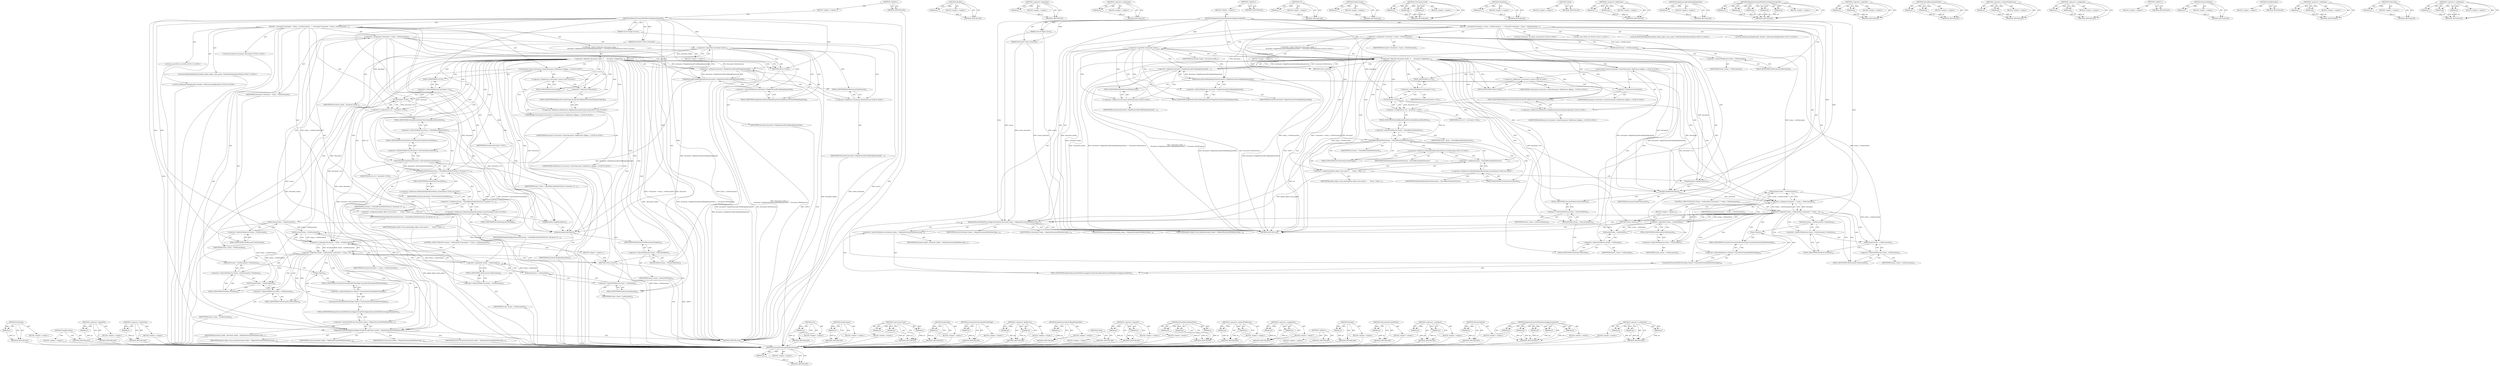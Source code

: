 digraph "&lt;operator&gt;.conditional" {
vulnerable_214 [label=<(METHOD,TransitionToCommittedForNewPage)>];
vulnerable_215 [label=<(PARAM,p1)>];
vulnerable_216 [label=<(BLOCK,&lt;empty&gt;,&lt;empty&gt;)>];
vulnerable_217 [label=<(METHOD_RETURN,ANY)>];
vulnerable_198 [label=<(METHOD,disabler)>];
vulnerable_199 [label=<(PARAM,p1)>];
vulnerable_200 [label=<(BLOCK,&lt;empty&gt;,&lt;empty&gt;)>];
vulnerable_201 [label=<(METHOD_RETURN,ANY)>];
vulnerable_152 [label=<(METHOD,&lt;operator&gt;.logicalNot)>];
vulnerable_153 [label=<(PARAM,p1)>];
vulnerable_154 [label=<(BLOCK,&lt;empty&gt;,&lt;empty&gt;)>];
vulnerable_155 [label=<(METHOD_RETURN,ANY)>];
vulnerable_176 [label=<(METHOD,&lt;operator&gt;.indirection)>];
vulnerable_177 [label=<(PARAM,p1)>];
vulnerable_178 [label=<(BLOCK,&lt;empty&gt;,&lt;empty&gt;)>];
vulnerable_179 [label=<(METHOD_RETURN,ANY)>];
vulnerable_6 [label=<(METHOD,&lt;global&gt;)<SUB>1</SUB>>];
vulnerable_7 [label=<(BLOCK,&lt;empty&gt;,&lt;empty&gt;)<SUB>1</SUB>>];
vulnerable_8 [label=<(METHOD,ReplaceDocumentWhileExecutingJavaScriptURL)<SUB>1</SUB>>];
vulnerable_9 [label=<(PARAM,const String&amp; source)<SUB>2</SUB>>];
vulnerable_10 [label=<(PARAM,Document* owner_document)<SUB>3</SUB>>];
vulnerable_11 [label=<(BLOCK,{
  Document* document = frame_-&gt;GetDocument();...,{
  Document* document = frame_-&gt;GetDocument();...)<SUB>3</SUB>>];
vulnerable_12 [label="<(LOCAL,Document* document: Document*)<SUB>4</SUB>>"];
vulnerable_13 [label=<(&lt;operator&gt;.assignment,* document = frame_-&gt;GetDocument())<SUB>4</SUB>>];
vulnerable_14 [label=<(IDENTIFIER,document,* document = frame_-&gt;GetDocument())<SUB>4</SUB>>];
vulnerable_15 [label=<(GetDocument,frame_-&gt;GetDocument())<SUB>4</SUB>>];
vulnerable_16 [label=<(&lt;operator&gt;.indirectFieldAccess,frame_-&gt;GetDocument)<SUB>4</SUB>>];
vulnerable_17 [label=<(IDENTIFIER,frame_,frame_-&gt;GetDocument())<SUB>4</SUB>>];
vulnerable_18 [label=<(FIELD_IDENTIFIER,GetDocument,GetDocument)<SUB>4</SUB>>];
vulnerable_19 [label="<(CONTROL_STRUCTURE,IF,if (!document_loader_ ||
      document-&gt;PageDismissalEventBeingDispatched() != Document::kNoDismissal))<SUB>5</SUB>>"];
vulnerable_20 [label=<(&lt;operator&gt;.logicalOr,!document_loader_ ||
      document-&gt;PageDismis...)<SUB>5</SUB>>];
vulnerable_21 [label=<(&lt;operator&gt;.logicalNot,!document_loader_)<SUB>5</SUB>>];
vulnerable_22 [label=<(IDENTIFIER,document_loader_,!document_loader_)<SUB>5</SUB>>];
vulnerable_23 [label=<(&lt;operator&gt;.notEquals,document-&gt;PageDismissalEventBeingDispatched() !...)<SUB>6</SUB>>];
vulnerable_24 [label=<(PageDismissalEventBeingDispatched,document-&gt;PageDismissalEventBeingDispatched())<SUB>6</SUB>>];
vulnerable_25 [label=<(&lt;operator&gt;.indirectFieldAccess,document-&gt;PageDismissalEventBeingDispatched)<SUB>6</SUB>>];
vulnerable_26 [label=<(IDENTIFIER,document,document-&gt;PageDismissalEventBeingDispatched())<SUB>6</SUB>>];
vulnerable_27 [label=<(FIELD_IDENTIFIER,PageDismissalEventBeingDispatched,PageDismissalEventBeingDispatched)<SUB>6</SUB>>];
vulnerable_28 [label="<(&lt;operator&gt;.fieldAccess,Document::kNoDismissal)<SUB>6</SUB>>"];
vulnerable_29 [label=<(IDENTIFIER,Document,document-&gt;PageDismissalEventBeingDispatched() !...)<SUB>6</SUB>>];
vulnerable_30 [label=<(FIELD_IDENTIFIER,kNoDismissal,kNoDismissal)<SUB>6</SUB>>];
vulnerable_31 [label=<(BLOCK,&lt;empty&gt;,&lt;empty&gt;)<SUB>7</SUB>>];
vulnerable_32 [label=<(RETURN,return;,return;)<SUB>7</SUB>>];
vulnerable_33 [label="<(UseCounter.Count,UseCounter::Count(*document, WebFeature::kRepla...)<SUB>9</SUB>>"];
vulnerable_34 [label="<(&lt;operator&gt;.fieldAccess,UseCounter::Count)<SUB>9</SUB>>"];
vulnerable_35 [label="<(IDENTIFIER,UseCounter,UseCounter::Count(*document, WebFeature::kRepla...)<SUB>9</SUB>>"];
vulnerable_36 [label=<(FIELD_IDENTIFIER,Count,Count)<SUB>9</SUB>>];
vulnerable_37 [label=<(&lt;operator&gt;.indirection,*document)<SUB>9</SUB>>];
vulnerable_38 [label="<(IDENTIFIER,document,UseCounter::Count(*document, WebFeature::kRepla...)<SUB>9</SUB>>"];
vulnerable_39 [label="<(&lt;operator&gt;.fieldAccess,WebFeature::kReplaceDocumentViaJavaScriptURL)<SUB>9</SUB>>"];
vulnerable_40 [label="<(IDENTIFIER,WebFeature,UseCounter::Count(*document, WebFeature::kRepla...)<SUB>9</SUB>>"];
vulnerable_41 [label=<(FIELD_IDENTIFIER,kReplaceDocumentViaJavaScriptURL,kReplaceDocumentViaJavaScriptURL)<SUB>9</SUB>>];
vulnerable_42 [label="<(LOCAL,const KURL url: KURL)<SUB>11</SUB>>"];
vulnerable_43 [label=<(&lt;operator&gt;.assignment,&amp; url = document-&gt;Url())<SUB>11</SUB>>];
vulnerable_44 [label=<(IDENTIFIER,url,&amp; url = document-&gt;Url())<SUB>11</SUB>>];
vulnerable_45 [label=<(Url,document-&gt;Url())<SUB>11</SUB>>];
vulnerable_46 [label=<(&lt;operator&gt;.indirectFieldAccess,document-&gt;Url)<SUB>11</SUB>>];
vulnerable_47 [label=<(IDENTIFIER,document,document-&gt;Url())<SUB>11</SUB>>];
vulnerable_48 [label=<(FIELD_IDENTIFIER,Url,Url)<SUB>11</SUB>>];
vulnerable_49 [label="<(LOCAL,WebGlobalObjectReusePolicy global_object_reuse_policy: WebGlobalObjectReusePolicy)<SUB>13</SUB>>"];
vulnerable_50 [label=<(&lt;operator&gt;.assignment,global_object_reuse_policy =
      frame_-&gt;Shou...)<SUB>13</SUB>>];
vulnerable_51 [label=<(IDENTIFIER,global_object_reuse_policy,global_object_reuse_policy =
      frame_-&gt;Shou...)<SUB>13</SUB>>];
vulnerable_52 [label=<(&lt;operator&gt;.conditional,frame_-&gt;ShouldReuseDefaultView(url)
           ...)<SUB>14</SUB>>];
vulnerable_53 [label=<(ShouldReuseDefaultView,frame_-&gt;ShouldReuseDefaultView(url))<SUB>14</SUB>>];
vulnerable_54 [label=<(&lt;operator&gt;.indirectFieldAccess,frame_-&gt;ShouldReuseDefaultView)<SUB>14</SUB>>];
vulnerable_55 [label=<(IDENTIFIER,frame_,frame_-&gt;ShouldReuseDefaultView(url))<SUB>14</SUB>>];
vulnerable_56 [label=<(FIELD_IDENTIFIER,ShouldReuseDefaultView,ShouldReuseDefaultView)<SUB>14</SUB>>];
vulnerable_57 [label=<(IDENTIFIER,url,frame_-&gt;ShouldReuseDefaultView(url))<SUB>14</SUB>>];
vulnerable_58 [label="<(&lt;operator&gt;.fieldAccess,WebGlobalObjectReusePolicy::kUseExisting)<SUB>15</SUB>>"];
vulnerable_59 [label=<(IDENTIFIER,WebGlobalObjectReusePolicy,frame_-&gt;ShouldReuseDefaultView(url)
           ...)<SUB>15</SUB>>];
vulnerable_60 [label=<(FIELD_IDENTIFIER,kUseExisting,kUseExisting)<SUB>15</SUB>>];
vulnerable_61 [label="<(&lt;operator&gt;.fieldAccess,WebGlobalObjectReusePolicy::kCreateNew)<SUB>16</SUB>>"];
vulnerable_62 [label=<(IDENTIFIER,WebGlobalObjectReusePolicy,frame_-&gt;ShouldReuseDefaultView(url)
           ...)<SUB>16</SUB>>];
vulnerable_63 [label=<(FIELD_IDENTIFIER,kCreateNew,kCreateNew)<SUB>16</SUB>>];
vulnerable_64 [label=<(StopAllLoaders,StopAllLoaders())<SUB>18</SUB>>];
vulnerable_65 [label="<(LOCAL,SubframeLoadingDisabler disabler: SubframeLoadingDisabler)<SUB>19</SUB>>"];
vulnerable_66 [label=<(disabler,disabler(document))<SUB>19</SUB>>];
vulnerable_67 [label=<(IDENTIFIER,document,disabler(document))<SUB>19</SUB>>];
vulnerable_68 [label=<(DetachChildren,frame_-&gt;DetachChildren())<SUB>20</SUB>>];
vulnerable_69 [label=<(&lt;operator&gt;.indirectFieldAccess,frame_-&gt;DetachChildren)<SUB>20</SUB>>];
vulnerable_70 [label=<(IDENTIFIER,frame_,frame_-&gt;DetachChildren())<SUB>20</SUB>>];
vulnerable_71 [label=<(FIELD_IDENTIFIER,DetachChildren,DetachChildren)<SUB>20</SUB>>];
vulnerable_72 [label=<(CONTROL_STRUCTURE,IF,if (!frame_-&gt;IsAttached() || document != frame_-&gt;GetDocument()))<SUB>22</SUB>>];
vulnerable_73 [label=<(&lt;operator&gt;.logicalOr,!frame_-&gt;IsAttached() || document != frame_-&gt;Ge...)<SUB>22</SUB>>];
vulnerable_74 [label=<(&lt;operator&gt;.logicalNot,!frame_-&gt;IsAttached())<SUB>22</SUB>>];
vulnerable_75 [label=<(IsAttached,frame_-&gt;IsAttached())<SUB>22</SUB>>];
vulnerable_76 [label=<(&lt;operator&gt;.indirectFieldAccess,frame_-&gt;IsAttached)<SUB>22</SUB>>];
vulnerable_77 [label=<(IDENTIFIER,frame_,frame_-&gt;IsAttached())<SUB>22</SUB>>];
vulnerable_78 [label=<(FIELD_IDENTIFIER,IsAttached,IsAttached)<SUB>22</SUB>>];
vulnerable_79 [label=<(&lt;operator&gt;.notEquals,document != frame_-&gt;GetDocument())<SUB>22</SUB>>];
vulnerable_80 [label=<(IDENTIFIER,document,document != frame_-&gt;GetDocument())<SUB>22</SUB>>];
vulnerable_81 [label=<(GetDocument,frame_-&gt;GetDocument())<SUB>22</SUB>>];
vulnerable_82 [label=<(&lt;operator&gt;.indirectFieldAccess,frame_-&gt;GetDocument)<SUB>22</SUB>>];
vulnerable_83 [label=<(IDENTIFIER,frame_,frame_-&gt;GetDocument())<SUB>22</SUB>>];
vulnerable_84 [label=<(FIELD_IDENTIFIER,GetDocument,GetDocument)<SUB>22</SUB>>];
vulnerable_85 [label=<(BLOCK,&lt;empty&gt;,&lt;empty&gt;)<SUB>23</SUB>>];
vulnerable_86 [label=<(RETURN,return;,return;)<SUB>23</SUB>>];
vulnerable_87 [label=<(Shutdown,frame_-&gt;GetDocument()-&gt;Shutdown())<SUB>25</SUB>>];
vulnerable_88 [label=<(&lt;operator&gt;.indirectFieldAccess,frame_-&gt;GetDocument()-&gt;Shutdown)<SUB>25</SUB>>];
vulnerable_89 [label=<(GetDocument,frame_-&gt;GetDocument())<SUB>25</SUB>>];
vulnerable_90 [label=<(&lt;operator&gt;.indirectFieldAccess,frame_-&gt;GetDocument)<SUB>25</SUB>>];
vulnerable_91 [label=<(IDENTIFIER,frame_,frame_-&gt;GetDocument())<SUB>25</SUB>>];
vulnerable_92 [label=<(FIELD_IDENTIFIER,GetDocument,GetDocument)<SUB>25</SUB>>];
vulnerable_93 [label=<(FIELD_IDENTIFIER,Shutdown,Shutdown)<SUB>25</SUB>>];
vulnerable_94 [label=<(TransitionToCommittedForNewPage,Client()-&gt;TransitionToCommittedForNewPage())<SUB>26</SUB>>];
vulnerable_95 [label=<(&lt;operator&gt;.indirectFieldAccess,Client()-&gt;TransitionToCommittedForNewPage)<SUB>26</SUB>>];
vulnerable_96 [label=<(Client,Client())<SUB>26</SUB>>];
vulnerable_97 [label=<(FIELD_IDENTIFIER,TransitionToCommittedForNewPage,TransitionToCommittedForNewPage)<SUB>26</SUB>>];
vulnerable_98 [label=<(ReplaceDocumentWhileExecutingJavaScriptURL,document_loader_-&gt;ReplaceDocumentWhileExecuting...)<SUB>27</SUB>>];
vulnerable_99 [label=<(&lt;operator&gt;.indirectFieldAccess,document_loader_-&gt;ReplaceDocumentWhileExecuting...)<SUB>27</SUB>>];
vulnerable_100 [label=<(IDENTIFIER,document_loader_,document_loader_-&gt;ReplaceDocumentWhileExecuting...)<SUB>27</SUB>>];
vulnerable_101 [label=<(FIELD_IDENTIFIER,ReplaceDocumentWhileExecutingJavaScriptURL,ReplaceDocumentWhileExecutingJavaScriptURL)<SUB>27</SUB>>];
vulnerable_102 [label=<(IDENTIFIER,url,document_loader_-&gt;ReplaceDocumentWhileExecuting...)<SUB>28</SUB>>];
vulnerable_103 [label=<(IDENTIFIER,owner_document,document_loader_-&gt;ReplaceDocumentWhileExecuting...)<SUB>28</SUB>>];
vulnerable_104 [label=<(IDENTIFIER,global_object_reuse_policy,document_loader_-&gt;ReplaceDocumentWhileExecuting...)<SUB>28</SUB>>];
vulnerable_105 [label=<(IDENTIFIER,source,document_loader_-&gt;ReplaceDocumentWhileExecuting...)<SUB>28</SUB>>];
vulnerable_106 [label=<(METHOD_RETURN,void)<SUB>1</SUB>>];
vulnerable_108 [label=<(METHOD_RETURN,ANY)<SUB>1</SUB>>];
vulnerable_180 [label=<(METHOD,Url)>];
vulnerable_181 [label=<(PARAM,p1)>];
vulnerable_182 [label=<(BLOCK,&lt;empty&gt;,&lt;empty&gt;)>];
vulnerable_183 [label=<(METHOD_RETURN,ANY)>];
vulnerable_138 [label=<(METHOD,GetDocument)>];
vulnerable_139 [label=<(PARAM,p1)>];
vulnerable_140 [label=<(BLOCK,&lt;empty&gt;,&lt;empty&gt;)>];
vulnerable_141 [label=<(METHOD_RETURN,ANY)>];
vulnerable_170 [label=<(METHOD,UseCounter.Count)>];
vulnerable_171 [label=<(PARAM,p1)>];
vulnerable_172 [label=<(PARAM,p2)>];
vulnerable_173 [label=<(PARAM,p3)>];
vulnerable_174 [label=<(BLOCK,&lt;empty&gt;,&lt;empty&gt;)>];
vulnerable_175 [label=<(METHOD_RETURN,ANY)>];
vulnerable_210 [label=<(METHOD,Shutdown)>];
vulnerable_211 [label=<(PARAM,p1)>];
vulnerable_212 [label=<(BLOCK,&lt;empty&gt;,&lt;empty&gt;)>];
vulnerable_213 [label=<(METHOD_RETURN,ANY)>];
vulnerable_218 [label=<(METHOD,Client)>];
vulnerable_219 [label=<(BLOCK,&lt;empty&gt;,&lt;empty&gt;)>];
vulnerable_220 [label=<(METHOD_RETURN,ANY)>];
vulnerable_165 [label=<(METHOD,&lt;operator&gt;.fieldAccess)>];
vulnerable_166 [label=<(PARAM,p1)>];
vulnerable_167 [label=<(PARAM,p2)>];
vulnerable_168 [label=<(BLOCK,&lt;empty&gt;,&lt;empty&gt;)>];
vulnerable_169 [label=<(METHOD_RETURN,ANY)>];
vulnerable_161 [label=<(METHOD,PageDismissalEventBeingDispatched)>];
vulnerable_162 [label=<(PARAM,p1)>];
vulnerable_163 [label=<(BLOCK,&lt;empty&gt;,&lt;empty&gt;)>];
vulnerable_164 [label=<(METHOD_RETURN,ANY)>];
vulnerable_221 [label=<(METHOD,ReplaceDocumentWhileExecutingJavaScriptURL)>];
vulnerable_222 [label=<(PARAM,p1)>];
vulnerable_223 [label=<(PARAM,p2)>];
vulnerable_224 [label=<(PARAM,p3)>];
vulnerable_225 [label=<(PARAM,p4)>];
vulnerable_226 [label=<(PARAM,p5)>];
vulnerable_227 [label=<(BLOCK,&lt;empty&gt;,&lt;empty&gt;)>];
vulnerable_228 [label=<(METHOD_RETURN,ANY)>];
vulnerable_147 [label=<(METHOD,&lt;operator&gt;.logicalOr)>];
vulnerable_148 [label=<(PARAM,p1)>];
vulnerable_149 [label=<(PARAM,p2)>];
vulnerable_150 [label=<(BLOCK,&lt;empty&gt;,&lt;empty&gt;)>];
vulnerable_151 [label=<(METHOD_RETURN,ANY)>];
vulnerable_190 [label=<(METHOD,ShouldReuseDefaultView)>];
vulnerable_191 [label=<(PARAM,p1)>];
vulnerable_192 [label=<(PARAM,p2)>];
vulnerable_193 [label=<(BLOCK,&lt;empty&gt;,&lt;empty&gt;)>];
vulnerable_194 [label=<(METHOD_RETURN,ANY)>];
vulnerable_142 [label=<(METHOD,&lt;operator&gt;.indirectFieldAccess)>];
vulnerable_143 [label=<(PARAM,p1)>];
vulnerable_144 [label=<(PARAM,p2)>];
vulnerable_145 [label=<(BLOCK,&lt;empty&gt;,&lt;empty&gt;)>];
vulnerable_146 [label=<(METHOD_RETURN,ANY)>];
vulnerable_133 [label=<(METHOD,&lt;operator&gt;.assignment)>];
vulnerable_134 [label=<(PARAM,p1)>];
vulnerable_135 [label=<(PARAM,p2)>];
vulnerable_136 [label=<(BLOCK,&lt;empty&gt;,&lt;empty&gt;)>];
vulnerable_137 [label=<(METHOD_RETURN,ANY)>];
vulnerable_127 [label=<(METHOD,&lt;global&gt;)<SUB>1</SUB>>];
vulnerable_128 [label=<(BLOCK,&lt;empty&gt;,&lt;empty&gt;)>];
vulnerable_129 [label=<(METHOD_RETURN,ANY)>];
vulnerable_202 [label=<(METHOD,DetachChildren)>];
vulnerable_203 [label=<(PARAM,p1)>];
vulnerable_204 [label=<(BLOCK,&lt;empty&gt;,&lt;empty&gt;)>];
vulnerable_205 [label=<(METHOD_RETURN,ANY)>];
vulnerable_195 [label=<(METHOD,StopAllLoaders)>];
vulnerable_196 [label=<(BLOCK,&lt;empty&gt;,&lt;empty&gt;)>];
vulnerable_197 [label=<(METHOD_RETURN,ANY)>];
vulnerable_156 [label=<(METHOD,&lt;operator&gt;.notEquals)>];
vulnerable_157 [label=<(PARAM,p1)>];
vulnerable_158 [label=<(PARAM,p2)>];
vulnerable_159 [label=<(BLOCK,&lt;empty&gt;,&lt;empty&gt;)>];
vulnerable_160 [label=<(METHOD_RETURN,ANY)>];
vulnerable_206 [label=<(METHOD,IsAttached)>];
vulnerable_207 [label=<(PARAM,p1)>];
vulnerable_208 [label=<(BLOCK,&lt;empty&gt;,&lt;empty&gt;)>];
vulnerable_209 [label=<(METHOD_RETURN,ANY)>];
vulnerable_184 [label=<(METHOD,&lt;operator&gt;.conditional)>];
vulnerable_185 [label=<(PARAM,p1)>];
vulnerable_186 [label=<(PARAM,p2)>];
vulnerable_187 [label=<(PARAM,p3)>];
vulnerable_188 [label=<(BLOCK,&lt;empty&gt;,&lt;empty&gt;)>];
vulnerable_189 [label=<(METHOD_RETURN,ANY)>];
fixed_219 [label=<(METHOD,Shutdown)>];
fixed_220 [label=<(PARAM,p1)>];
fixed_221 [label=<(BLOCK,&lt;empty&gt;,&lt;empty&gt;)>];
fixed_222 [label=<(METHOD_RETURN,ANY)>];
fixed_204 [label=<(METHOD,StopAllLoaders)>];
fixed_205 [label=<(BLOCK,&lt;empty&gt;,&lt;empty&gt;)>];
fixed_206 [label=<(METHOD_RETURN,ANY)>];
fixed_156 [label=<(METHOD,&lt;operator&gt;.logicalNot)>];
fixed_157 [label=<(PARAM,p1)>];
fixed_158 [label=<(BLOCK,&lt;empty&gt;,&lt;empty&gt;)>];
fixed_159 [label=<(METHOD_RETURN,ANY)>];
fixed_180 [label=<(METHOD,&lt;operator&gt;.indirection)>];
fixed_181 [label=<(PARAM,p1)>];
fixed_182 [label=<(BLOCK,&lt;empty&gt;,&lt;empty&gt;)>];
fixed_183 [label=<(METHOD_RETURN,ANY)>];
fixed_6 [label=<(METHOD,&lt;global&gt;)<SUB>1</SUB>>];
fixed_7 [label=<(BLOCK,&lt;empty&gt;,&lt;empty&gt;)<SUB>1</SUB>>];
fixed_8 [label=<(METHOD,ReplaceDocumentWhileExecutingJavaScriptURL)<SUB>1</SUB>>];
fixed_9 [label=<(PARAM,const String&amp; source)<SUB>2</SUB>>];
fixed_10 [label=<(PARAM,Document* owner_document)<SUB>3</SUB>>];
fixed_11 [label=<(BLOCK,{
  Document* document = frame_-&gt;GetDocument();...,{
  Document* document = frame_-&gt;GetDocument();...)<SUB>3</SUB>>];
fixed_12 [label="<(LOCAL,Document* document: Document*)<SUB>4</SUB>>"];
fixed_13 [label=<(&lt;operator&gt;.assignment,* document = frame_-&gt;GetDocument())<SUB>4</SUB>>];
fixed_14 [label=<(IDENTIFIER,document,* document = frame_-&gt;GetDocument())<SUB>4</SUB>>];
fixed_15 [label=<(GetDocument,frame_-&gt;GetDocument())<SUB>4</SUB>>];
fixed_16 [label=<(&lt;operator&gt;.indirectFieldAccess,frame_-&gt;GetDocument)<SUB>4</SUB>>];
fixed_17 [label=<(IDENTIFIER,frame_,frame_-&gt;GetDocument())<SUB>4</SUB>>];
fixed_18 [label=<(FIELD_IDENTIFIER,GetDocument,GetDocument)<SUB>4</SUB>>];
fixed_19 [label="<(CONTROL_STRUCTURE,IF,if (!document_loader_ ||
      document-&gt;PageDismissalEventBeingDispatched() != Document::kNoDismissal))<SUB>5</SUB>>"];
fixed_20 [label=<(&lt;operator&gt;.logicalOr,!document_loader_ ||
      document-&gt;PageDismis...)<SUB>5</SUB>>];
fixed_21 [label=<(&lt;operator&gt;.logicalNot,!document_loader_)<SUB>5</SUB>>];
fixed_22 [label=<(IDENTIFIER,document_loader_,!document_loader_)<SUB>5</SUB>>];
fixed_23 [label=<(&lt;operator&gt;.notEquals,document-&gt;PageDismissalEventBeingDispatched() !...)<SUB>6</SUB>>];
fixed_24 [label=<(PageDismissalEventBeingDispatched,document-&gt;PageDismissalEventBeingDispatched())<SUB>6</SUB>>];
fixed_25 [label=<(&lt;operator&gt;.indirectFieldAccess,document-&gt;PageDismissalEventBeingDispatched)<SUB>6</SUB>>];
fixed_26 [label=<(IDENTIFIER,document,document-&gt;PageDismissalEventBeingDispatched())<SUB>6</SUB>>];
fixed_27 [label=<(FIELD_IDENTIFIER,PageDismissalEventBeingDispatched,PageDismissalEventBeingDispatched)<SUB>6</SUB>>];
fixed_28 [label="<(&lt;operator&gt;.fieldAccess,Document::kNoDismissal)<SUB>6</SUB>>"];
fixed_29 [label=<(IDENTIFIER,Document,document-&gt;PageDismissalEventBeingDispatched() !...)<SUB>6</SUB>>];
fixed_30 [label=<(FIELD_IDENTIFIER,kNoDismissal,kNoDismissal)<SUB>6</SUB>>];
fixed_31 [label=<(BLOCK,&lt;empty&gt;,&lt;empty&gt;)<SUB>7</SUB>>];
fixed_32 [label=<(RETURN,return;,return;)<SUB>7</SUB>>];
fixed_33 [label="<(UseCounter.Count,UseCounter::Count(*document, WebFeature::kRepla...)<SUB>9</SUB>>"];
fixed_34 [label="<(&lt;operator&gt;.fieldAccess,UseCounter::Count)<SUB>9</SUB>>"];
fixed_35 [label="<(IDENTIFIER,UseCounter,UseCounter::Count(*document, WebFeature::kRepla...)<SUB>9</SUB>>"];
fixed_36 [label=<(FIELD_IDENTIFIER,Count,Count)<SUB>9</SUB>>];
fixed_37 [label=<(&lt;operator&gt;.indirection,*document)<SUB>9</SUB>>];
fixed_38 [label="<(IDENTIFIER,document,UseCounter::Count(*document, WebFeature::kRepla...)<SUB>9</SUB>>"];
fixed_39 [label="<(&lt;operator&gt;.fieldAccess,WebFeature::kReplaceDocumentViaJavaScriptURL)<SUB>9</SUB>>"];
fixed_40 [label="<(IDENTIFIER,WebFeature,UseCounter::Count(*document, WebFeature::kRepla...)<SUB>9</SUB>>"];
fixed_41 [label=<(FIELD_IDENTIFIER,kReplaceDocumentViaJavaScriptURL,kReplaceDocumentViaJavaScriptURL)<SUB>9</SUB>>];
fixed_42 [label="<(LOCAL,const KURL url: KURL)<SUB>11</SUB>>"];
fixed_43 [label=<(&lt;operator&gt;.assignment,&amp; url = document-&gt;Url())<SUB>11</SUB>>];
fixed_44 [label=<(IDENTIFIER,url,&amp; url = document-&gt;Url())<SUB>11</SUB>>];
fixed_45 [label=<(Url,document-&gt;Url())<SUB>11</SUB>>];
fixed_46 [label=<(&lt;operator&gt;.indirectFieldAccess,document-&gt;Url)<SUB>11</SUB>>];
fixed_47 [label=<(IDENTIFIER,document,document-&gt;Url())<SUB>11</SUB>>];
fixed_48 [label=<(FIELD_IDENTIFIER,Url,Url)<SUB>11</SUB>>];
fixed_49 [label="<(LOCAL,WebGlobalObjectReusePolicy global_object_reuse_policy: WebGlobalObjectReusePolicy)<SUB>17</SUB>>"];
fixed_50 [label=<(&lt;operator&gt;.assignment,global_object_reuse_policy =
      frame_-&gt;Shou...)<SUB>17</SUB>>];
fixed_51 [label=<(IDENTIFIER,global_object_reuse_policy,global_object_reuse_policy =
      frame_-&gt;Shou...)<SUB>17</SUB>>];
fixed_52 [label=<(&lt;operator&gt;.conditional,frame_-&gt;ShouldReuseDefaultView(url, document-&gt;G...)<SUB>18</SUB>>];
fixed_53 [label=<(ShouldReuseDefaultView,frame_-&gt;ShouldReuseDefaultView(url, document-&gt;G...)<SUB>18</SUB>>];
fixed_54 [label=<(&lt;operator&gt;.indirectFieldAccess,frame_-&gt;ShouldReuseDefaultView)<SUB>18</SUB>>];
fixed_55 [label=<(IDENTIFIER,frame_,frame_-&gt;ShouldReuseDefaultView(url, document-&gt;G...)<SUB>18</SUB>>];
fixed_56 [label=<(FIELD_IDENTIFIER,ShouldReuseDefaultView,ShouldReuseDefaultView)<SUB>18</SUB>>];
fixed_57 [label=<(IDENTIFIER,url,frame_-&gt;ShouldReuseDefaultView(url, document-&gt;G...)<SUB>18</SUB>>];
fixed_58 [label=<(GetContentSecurityPolicy,document-&gt;GetContentSecurityPolicy())<SUB>18</SUB>>];
fixed_59 [label=<(&lt;operator&gt;.indirectFieldAccess,document-&gt;GetContentSecurityPolicy)<SUB>18</SUB>>];
fixed_60 [label=<(IDENTIFIER,document,document-&gt;GetContentSecurityPolicy())<SUB>18</SUB>>];
fixed_61 [label=<(FIELD_IDENTIFIER,GetContentSecurityPolicy,GetContentSecurityPolicy)<SUB>18</SUB>>];
fixed_62 [label="<(&lt;operator&gt;.fieldAccess,WebGlobalObjectReusePolicy::kUseExisting)<SUB>19</SUB>>"];
fixed_63 [label=<(IDENTIFIER,WebGlobalObjectReusePolicy,frame_-&gt;ShouldReuseDefaultView(url, document-&gt;G...)<SUB>19</SUB>>];
fixed_64 [label=<(FIELD_IDENTIFIER,kUseExisting,kUseExisting)<SUB>19</SUB>>];
fixed_65 [label="<(&lt;operator&gt;.fieldAccess,WebGlobalObjectReusePolicy::kCreateNew)<SUB>20</SUB>>"];
fixed_66 [label=<(IDENTIFIER,WebGlobalObjectReusePolicy,frame_-&gt;ShouldReuseDefaultView(url, document-&gt;G...)<SUB>20</SUB>>];
fixed_67 [label=<(FIELD_IDENTIFIER,kCreateNew,kCreateNew)<SUB>20</SUB>>];
fixed_68 [label=<(StopAllLoaders,StopAllLoaders())<SUB>22</SUB>>];
fixed_69 [label="<(LOCAL,SubframeLoadingDisabler disabler: SubframeLoadingDisabler)<SUB>23</SUB>>"];
fixed_70 [label=<(disabler,disabler(document))<SUB>23</SUB>>];
fixed_71 [label=<(IDENTIFIER,document,disabler(document))<SUB>23</SUB>>];
fixed_72 [label=<(DetachChildren,frame_-&gt;DetachChildren())<SUB>24</SUB>>];
fixed_73 [label=<(&lt;operator&gt;.indirectFieldAccess,frame_-&gt;DetachChildren)<SUB>24</SUB>>];
fixed_74 [label=<(IDENTIFIER,frame_,frame_-&gt;DetachChildren())<SUB>24</SUB>>];
fixed_75 [label=<(FIELD_IDENTIFIER,DetachChildren,DetachChildren)<SUB>24</SUB>>];
fixed_76 [label=<(CONTROL_STRUCTURE,IF,if (!frame_-&gt;IsAttached() || document != frame_-&gt;GetDocument()))<SUB>26</SUB>>];
fixed_77 [label=<(&lt;operator&gt;.logicalOr,!frame_-&gt;IsAttached() || document != frame_-&gt;Ge...)<SUB>26</SUB>>];
fixed_78 [label=<(&lt;operator&gt;.logicalNot,!frame_-&gt;IsAttached())<SUB>26</SUB>>];
fixed_79 [label=<(IsAttached,frame_-&gt;IsAttached())<SUB>26</SUB>>];
fixed_80 [label=<(&lt;operator&gt;.indirectFieldAccess,frame_-&gt;IsAttached)<SUB>26</SUB>>];
fixed_81 [label=<(IDENTIFIER,frame_,frame_-&gt;IsAttached())<SUB>26</SUB>>];
fixed_82 [label=<(FIELD_IDENTIFIER,IsAttached,IsAttached)<SUB>26</SUB>>];
fixed_83 [label=<(&lt;operator&gt;.notEquals,document != frame_-&gt;GetDocument())<SUB>26</SUB>>];
fixed_84 [label=<(IDENTIFIER,document,document != frame_-&gt;GetDocument())<SUB>26</SUB>>];
fixed_85 [label=<(GetDocument,frame_-&gt;GetDocument())<SUB>26</SUB>>];
fixed_86 [label=<(&lt;operator&gt;.indirectFieldAccess,frame_-&gt;GetDocument)<SUB>26</SUB>>];
fixed_87 [label=<(IDENTIFIER,frame_,frame_-&gt;GetDocument())<SUB>26</SUB>>];
fixed_88 [label=<(FIELD_IDENTIFIER,GetDocument,GetDocument)<SUB>26</SUB>>];
fixed_89 [label=<(BLOCK,&lt;empty&gt;,&lt;empty&gt;)<SUB>27</SUB>>];
fixed_90 [label=<(RETURN,return;,return;)<SUB>27</SUB>>];
fixed_91 [label=<(Shutdown,frame_-&gt;GetDocument()-&gt;Shutdown())<SUB>29</SUB>>];
fixed_92 [label=<(&lt;operator&gt;.indirectFieldAccess,frame_-&gt;GetDocument()-&gt;Shutdown)<SUB>29</SUB>>];
fixed_93 [label=<(GetDocument,frame_-&gt;GetDocument())<SUB>29</SUB>>];
fixed_94 [label=<(&lt;operator&gt;.indirectFieldAccess,frame_-&gt;GetDocument)<SUB>29</SUB>>];
fixed_95 [label=<(IDENTIFIER,frame_,frame_-&gt;GetDocument())<SUB>29</SUB>>];
fixed_96 [label=<(FIELD_IDENTIFIER,GetDocument,GetDocument)<SUB>29</SUB>>];
fixed_97 [label=<(FIELD_IDENTIFIER,Shutdown,Shutdown)<SUB>29</SUB>>];
fixed_98 [label=<(TransitionToCommittedForNewPage,Client()-&gt;TransitionToCommittedForNewPage())<SUB>30</SUB>>];
fixed_99 [label=<(&lt;operator&gt;.indirectFieldAccess,Client()-&gt;TransitionToCommittedForNewPage)<SUB>30</SUB>>];
fixed_100 [label=<(Client,Client())<SUB>30</SUB>>];
fixed_101 [label=<(FIELD_IDENTIFIER,TransitionToCommittedForNewPage,TransitionToCommittedForNewPage)<SUB>30</SUB>>];
fixed_102 [label=<(ReplaceDocumentWhileExecutingJavaScriptURL,document_loader_-&gt;ReplaceDocumentWhileExecuting...)<SUB>31</SUB>>];
fixed_103 [label=<(&lt;operator&gt;.indirectFieldAccess,document_loader_-&gt;ReplaceDocumentWhileExecuting...)<SUB>31</SUB>>];
fixed_104 [label=<(IDENTIFIER,document_loader_,document_loader_-&gt;ReplaceDocumentWhileExecuting...)<SUB>31</SUB>>];
fixed_105 [label=<(FIELD_IDENTIFIER,ReplaceDocumentWhileExecutingJavaScriptURL,ReplaceDocumentWhileExecutingJavaScriptURL)<SUB>31</SUB>>];
fixed_106 [label=<(IDENTIFIER,url,document_loader_-&gt;ReplaceDocumentWhileExecuting...)<SUB>32</SUB>>];
fixed_107 [label=<(IDENTIFIER,owner_document,document_loader_-&gt;ReplaceDocumentWhileExecuting...)<SUB>32</SUB>>];
fixed_108 [label=<(IDENTIFIER,global_object_reuse_policy,document_loader_-&gt;ReplaceDocumentWhileExecuting...)<SUB>32</SUB>>];
fixed_109 [label=<(IDENTIFIER,source,document_loader_-&gt;ReplaceDocumentWhileExecuting...)<SUB>32</SUB>>];
fixed_110 [label=<(METHOD_RETURN,void)<SUB>1</SUB>>];
fixed_112 [label=<(METHOD_RETURN,ANY)<SUB>1</SUB>>];
fixed_184 [label=<(METHOD,Url)>];
fixed_185 [label=<(PARAM,p1)>];
fixed_186 [label=<(BLOCK,&lt;empty&gt;,&lt;empty&gt;)>];
fixed_187 [label=<(METHOD_RETURN,ANY)>];
fixed_142 [label=<(METHOD,GetDocument)>];
fixed_143 [label=<(PARAM,p1)>];
fixed_144 [label=<(BLOCK,&lt;empty&gt;,&lt;empty&gt;)>];
fixed_145 [label=<(METHOD_RETURN,ANY)>];
fixed_174 [label=<(METHOD,UseCounter.Count)>];
fixed_175 [label=<(PARAM,p1)>];
fixed_176 [label=<(PARAM,p2)>];
fixed_177 [label=<(PARAM,p3)>];
fixed_178 [label=<(BLOCK,&lt;empty&gt;,&lt;empty&gt;)>];
fixed_179 [label=<(METHOD_RETURN,ANY)>];
fixed_215 [label=<(METHOD,IsAttached)>];
fixed_216 [label=<(PARAM,p1)>];
fixed_217 [label=<(BLOCK,&lt;empty&gt;,&lt;empty&gt;)>];
fixed_218 [label=<(METHOD_RETURN,ANY)>];
fixed_223 [label=<(METHOD,TransitionToCommittedForNewPage)>];
fixed_224 [label=<(PARAM,p1)>];
fixed_225 [label=<(BLOCK,&lt;empty&gt;,&lt;empty&gt;)>];
fixed_226 [label=<(METHOD_RETURN,ANY)>];
fixed_169 [label=<(METHOD,&lt;operator&gt;.fieldAccess)>];
fixed_170 [label=<(PARAM,p1)>];
fixed_171 [label=<(PARAM,p2)>];
fixed_172 [label=<(BLOCK,&lt;empty&gt;,&lt;empty&gt;)>];
fixed_173 [label=<(METHOD_RETURN,ANY)>];
fixed_165 [label=<(METHOD,PageDismissalEventBeingDispatched)>];
fixed_166 [label=<(PARAM,p1)>];
fixed_167 [label=<(BLOCK,&lt;empty&gt;,&lt;empty&gt;)>];
fixed_168 [label=<(METHOD_RETURN,ANY)>];
fixed_227 [label=<(METHOD,Client)>];
fixed_228 [label=<(BLOCK,&lt;empty&gt;,&lt;empty&gt;)>];
fixed_229 [label=<(METHOD_RETURN,ANY)>];
fixed_151 [label=<(METHOD,&lt;operator&gt;.logicalOr)>];
fixed_152 [label=<(PARAM,p1)>];
fixed_153 [label=<(PARAM,p2)>];
fixed_154 [label=<(BLOCK,&lt;empty&gt;,&lt;empty&gt;)>];
fixed_155 [label=<(METHOD_RETURN,ANY)>];
fixed_194 [label=<(METHOD,ShouldReuseDefaultView)>];
fixed_195 [label=<(PARAM,p1)>];
fixed_196 [label=<(PARAM,p2)>];
fixed_197 [label=<(PARAM,p3)>];
fixed_198 [label=<(BLOCK,&lt;empty&gt;,&lt;empty&gt;)>];
fixed_199 [label=<(METHOD_RETURN,ANY)>];
fixed_146 [label=<(METHOD,&lt;operator&gt;.indirectFieldAccess)>];
fixed_147 [label=<(PARAM,p1)>];
fixed_148 [label=<(PARAM,p2)>];
fixed_149 [label=<(BLOCK,&lt;empty&gt;,&lt;empty&gt;)>];
fixed_150 [label=<(METHOD_RETURN,ANY)>];
fixed_137 [label=<(METHOD,&lt;operator&gt;.assignment)>];
fixed_138 [label=<(PARAM,p1)>];
fixed_139 [label=<(PARAM,p2)>];
fixed_140 [label=<(BLOCK,&lt;empty&gt;,&lt;empty&gt;)>];
fixed_141 [label=<(METHOD_RETURN,ANY)>];
fixed_131 [label=<(METHOD,&lt;global&gt;)<SUB>1</SUB>>];
fixed_132 [label=<(BLOCK,&lt;empty&gt;,&lt;empty&gt;)>];
fixed_133 [label=<(METHOD_RETURN,ANY)>];
fixed_207 [label=<(METHOD,disabler)>];
fixed_208 [label=<(PARAM,p1)>];
fixed_209 [label=<(BLOCK,&lt;empty&gt;,&lt;empty&gt;)>];
fixed_210 [label=<(METHOD_RETURN,ANY)>];
fixed_200 [label=<(METHOD,GetContentSecurityPolicy)>];
fixed_201 [label=<(PARAM,p1)>];
fixed_202 [label=<(BLOCK,&lt;empty&gt;,&lt;empty&gt;)>];
fixed_203 [label=<(METHOD_RETURN,ANY)>];
fixed_160 [label=<(METHOD,&lt;operator&gt;.notEquals)>];
fixed_161 [label=<(PARAM,p1)>];
fixed_162 [label=<(PARAM,p2)>];
fixed_163 [label=<(BLOCK,&lt;empty&gt;,&lt;empty&gt;)>];
fixed_164 [label=<(METHOD_RETURN,ANY)>];
fixed_211 [label=<(METHOD,DetachChildren)>];
fixed_212 [label=<(PARAM,p1)>];
fixed_213 [label=<(BLOCK,&lt;empty&gt;,&lt;empty&gt;)>];
fixed_214 [label=<(METHOD_RETURN,ANY)>];
fixed_230 [label=<(METHOD,ReplaceDocumentWhileExecutingJavaScriptURL)>];
fixed_231 [label=<(PARAM,p1)>];
fixed_232 [label=<(PARAM,p2)>];
fixed_233 [label=<(PARAM,p3)>];
fixed_234 [label=<(PARAM,p4)>];
fixed_235 [label=<(PARAM,p5)>];
fixed_236 [label=<(BLOCK,&lt;empty&gt;,&lt;empty&gt;)>];
fixed_237 [label=<(METHOD_RETURN,ANY)>];
fixed_188 [label=<(METHOD,&lt;operator&gt;.conditional)>];
fixed_189 [label=<(PARAM,p1)>];
fixed_190 [label=<(PARAM,p2)>];
fixed_191 [label=<(PARAM,p3)>];
fixed_192 [label=<(BLOCK,&lt;empty&gt;,&lt;empty&gt;)>];
fixed_193 [label=<(METHOD_RETURN,ANY)>];
vulnerable_214 -> vulnerable_215  [key=0, label="AST: "];
vulnerable_214 -> vulnerable_215  [key=1, label="DDG: "];
vulnerable_214 -> vulnerable_216  [key=0, label="AST: "];
vulnerable_214 -> vulnerable_217  [key=0, label="AST: "];
vulnerable_214 -> vulnerable_217  [key=1, label="CFG: "];
vulnerable_215 -> vulnerable_217  [key=0, label="DDG: p1"];
vulnerable_198 -> vulnerable_199  [key=0, label="AST: "];
vulnerable_198 -> vulnerable_199  [key=1, label="DDG: "];
vulnerable_198 -> vulnerable_200  [key=0, label="AST: "];
vulnerable_198 -> vulnerable_201  [key=0, label="AST: "];
vulnerable_198 -> vulnerable_201  [key=1, label="CFG: "];
vulnerable_199 -> vulnerable_201  [key=0, label="DDG: p1"];
vulnerable_152 -> vulnerable_153  [key=0, label="AST: "];
vulnerable_152 -> vulnerable_153  [key=1, label="DDG: "];
vulnerable_152 -> vulnerable_154  [key=0, label="AST: "];
vulnerable_152 -> vulnerable_155  [key=0, label="AST: "];
vulnerable_152 -> vulnerable_155  [key=1, label="CFG: "];
vulnerable_153 -> vulnerable_155  [key=0, label="DDG: p1"];
vulnerable_176 -> vulnerable_177  [key=0, label="AST: "];
vulnerable_176 -> vulnerable_177  [key=1, label="DDG: "];
vulnerable_176 -> vulnerable_178  [key=0, label="AST: "];
vulnerable_176 -> vulnerable_179  [key=0, label="AST: "];
vulnerable_176 -> vulnerable_179  [key=1, label="CFG: "];
vulnerable_177 -> vulnerable_179  [key=0, label="DDG: p1"];
vulnerable_6 -> vulnerable_7  [key=0, label="AST: "];
vulnerable_6 -> vulnerable_108  [key=0, label="AST: "];
vulnerable_6 -> vulnerable_108  [key=1, label="CFG: "];
vulnerable_7 -> vulnerable_8  [key=0, label="AST: "];
vulnerable_8 -> vulnerable_9  [key=0, label="AST: "];
vulnerable_8 -> vulnerable_9  [key=1, label="DDG: "];
vulnerable_8 -> vulnerable_10  [key=0, label="AST: "];
vulnerable_8 -> vulnerable_10  [key=1, label="DDG: "];
vulnerable_8 -> vulnerable_11  [key=0, label="AST: "];
vulnerable_8 -> vulnerable_106  [key=0, label="AST: "];
vulnerable_8 -> vulnerable_18  [key=0, label="CFG: "];
vulnerable_8 -> vulnerable_64  [key=0, label="DDG: "];
vulnerable_8 -> vulnerable_66  [key=0, label="DDG: "];
vulnerable_8 -> vulnerable_98  [key=0, label="DDG: "];
vulnerable_8 -> vulnerable_32  [key=0, label="DDG: "];
vulnerable_8 -> vulnerable_86  [key=0, label="DDG: "];
vulnerable_8 -> vulnerable_21  [key=0, label="DDG: "];
vulnerable_8 -> vulnerable_53  [key=0, label="DDG: "];
vulnerable_8 -> vulnerable_79  [key=0, label="DDG: "];
vulnerable_9 -> vulnerable_106  [key=0, label="DDG: source"];
vulnerable_9 -> vulnerable_98  [key=0, label="DDG: source"];
vulnerable_10 -> vulnerable_106  [key=0, label="DDG: owner_document"];
vulnerable_10 -> vulnerable_98  [key=0, label="DDG: owner_document"];
vulnerable_11 -> vulnerable_12  [key=0, label="AST: "];
vulnerable_11 -> vulnerable_13  [key=0, label="AST: "];
vulnerable_11 -> vulnerable_19  [key=0, label="AST: "];
vulnerable_11 -> vulnerable_33  [key=0, label="AST: "];
vulnerable_11 -> vulnerable_42  [key=0, label="AST: "];
vulnerable_11 -> vulnerable_43  [key=0, label="AST: "];
vulnerable_11 -> vulnerable_49  [key=0, label="AST: "];
vulnerable_11 -> vulnerable_50  [key=0, label="AST: "];
vulnerable_11 -> vulnerable_64  [key=0, label="AST: "];
vulnerable_11 -> vulnerable_65  [key=0, label="AST: "];
vulnerable_11 -> vulnerable_66  [key=0, label="AST: "];
vulnerable_11 -> vulnerable_68  [key=0, label="AST: "];
vulnerable_11 -> vulnerable_72  [key=0, label="AST: "];
vulnerable_11 -> vulnerable_87  [key=0, label="AST: "];
vulnerable_11 -> vulnerable_94  [key=0, label="AST: "];
vulnerable_11 -> vulnerable_98  [key=0, label="AST: "];
vulnerable_13 -> vulnerable_14  [key=0, label="AST: "];
vulnerable_13 -> vulnerable_15  [key=0, label="AST: "];
vulnerable_13 -> vulnerable_21  [key=0, label="CFG: "];
vulnerable_13 -> vulnerable_106  [key=0, label="DDG: document"];
vulnerable_13 -> vulnerable_106  [key=1, label="DDG: frame_-&gt;GetDocument()"];
vulnerable_13 -> vulnerable_106  [key=2, label="DDG: * document = frame_-&gt;GetDocument()"];
vulnerable_13 -> vulnerable_66  [key=0, label="DDG: document"];
vulnerable_13 -> vulnerable_45  [key=0, label="DDG: document"];
vulnerable_13 -> vulnerable_24  [key=0, label="DDG: document"];
vulnerable_15 -> vulnerable_16  [key=0, label="AST: "];
vulnerable_15 -> vulnerable_13  [key=0, label="CFG: "];
vulnerable_15 -> vulnerable_13  [key=1, label="DDG: frame_-&gt;GetDocument"];
vulnerable_15 -> vulnerable_106  [key=0, label="DDG: frame_-&gt;GetDocument"];
vulnerable_15 -> vulnerable_89  [key=0, label="DDG: frame_-&gt;GetDocument"];
vulnerable_15 -> vulnerable_81  [key=0, label="DDG: frame_-&gt;GetDocument"];
vulnerable_16 -> vulnerable_17  [key=0, label="AST: "];
vulnerable_16 -> vulnerable_18  [key=0, label="AST: "];
vulnerable_16 -> vulnerable_15  [key=0, label="CFG: "];
vulnerable_18 -> vulnerable_16  [key=0, label="CFG: "];
vulnerable_19 -> vulnerable_20  [key=0, label="AST: "];
vulnerable_19 -> vulnerable_31  [key=0, label="AST: "];
vulnerable_20 -> vulnerable_21  [key=0, label="AST: "];
vulnerable_20 -> vulnerable_23  [key=0, label="AST: "];
vulnerable_20 -> vulnerable_32  [key=0, label="CFG: "];
vulnerable_20 -> vulnerable_32  [key=1, label="CDG: "];
vulnerable_20 -> vulnerable_36  [key=0, label="CFG: "];
vulnerable_20 -> vulnerable_36  [key=1, label="CDG: "];
vulnerable_20 -> vulnerable_106  [key=0, label="DDG: !document_loader_"];
vulnerable_20 -> vulnerable_106  [key=1, label="DDG: document-&gt;PageDismissalEventBeingDispatched() != Document::kNoDismissal"];
vulnerable_20 -> vulnerable_106  [key=2, label="DDG: !document_loader_ ||
      document-&gt;PageDismissalEventBeingDispatched() != Document::kNoDismissal"];
vulnerable_20 -> vulnerable_34  [key=0, label="CDG: "];
vulnerable_20 -> vulnerable_48  [key=0, label="CDG: "];
vulnerable_20 -> vulnerable_68  [key=0, label="CDG: "];
vulnerable_20 -> vulnerable_73  [key=0, label="CDG: "];
vulnerable_20 -> vulnerable_64  [key=0, label="CDG: "];
vulnerable_20 -> vulnerable_66  [key=0, label="CDG: "];
vulnerable_20 -> vulnerable_75  [key=0, label="CDG: "];
vulnerable_20 -> vulnerable_52  [key=0, label="CDG: "];
vulnerable_20 -> vulnerable_37  [key=0, label="CDG: "];
vulnerable_20 -> vulnerable_46  [key=0, label="CDG: "];
vulnerable_20 -> vulnerable_56  [key=0, label="CDG: "];
vulnerable_20 -> vulnerable_69  [key=0, label="CDG: "];
vulnerable_20 -> vulnerable_74  [key=0, label="CDG: "];
vulnerable_20 -> vulnerable_45  [key=0, label="CDG: "];
vulnerable_20 -> vulnerable_76  [key=0, label="CDG: "];
vulnerable_20 -> vulnerable_50  [key=0, label="CDG: "];
vulnerable_20 -> vulnerable_54  [key=0, label="CDG: "];
vulnerable_20 -> vulnerable_43  [key=0, label="CDG: "];
vulnerable_20 -> vulnerable_33  [key=0, label="CDG: "];
vulnerable_20 -> vulnerable_71  [key=0, label="CDG: "];
vulnerable_20 -> vulnerable_53  [key=0, label="CDG: "];
vulnerable_20 -> vulnerable_41  [key=0, label="CDG: "];
vulnerable_20 -> vulnerable_78  [key=0, label="CDG: "];
vulnerable_20 -> vulnerable_39  [key=0, label="CDG: "];
vulnerable_21 -> vulnerable_22  [key=0, label="AST: "];
vulnerable_21 -> vulnerable_20  [key=0, label="CFG: "];
vulnerable_21 -> vulnerable_20  [key=1, label="DDG: document_loader_"];
vulnerable_21 -> vulnerable_27  [key=0, label="CFG: "];
vulnerable_21 -> vulnerable_27  [key=1, label="CDG: "];
vulnerable_21 -> vulnerable_106  [key=0, label="DDG: document_loader_"];
vulnerable_21 -> vulnerable_98  [key=0, label="DDG: document_loader_"];
vulnerable_21 -> vulnerable_30  [key=0, label="CDG: "];
vulnerable_21 -> vulnerable_28  [key=0, label="CDG: "];
vulnerable_21 -> vulnerable_25  [key=0, label="CDG: "];
vulnerable_21 -> vulnerable_24  [key=0, label="CDG: "];
vulnerable_21 -> vulnerable_23  [key=0, label="CDG: "];
vulnerable_23 -> vulnerable_24  [key=0, label="AST: "];
vulnerable_23 -> vulnerable_28  [key=0, label="AST: "];
vulnerable_23 -> vulnerable_20  [key=0, label="CFG: "];
vulnerable_23 -> vulnerable_20  [key=1, label="DDG: document-&gt;PageDismissalEventBeingDispatched()"];
vulnerable_23 -> vulnerable_20  [key=2, label="DDG: Document::kNoDismissal"];
vulnerable_23 -> vulnerable_106  [key=0, label="DDG: document-&gt;PageDismissalEventBeingDispatched()"];
vulnerable_23 -> vulnerable_106  [key=1, label="DDG: Document::kNoDismissal"];
vulnerable_24 -> vulnerable_25  [key=0, label="AST: "];
vulnerable_24 -> vulnerable_30  [key=0, label="CFG: "];
vulnerable_24 -> vulnerable_106  [key=0, label="DDG: document-&gt;PageDismissalEventBeingDispatched"];
vulnerable_24 -> vulnerable_66  [key=0, label="DDG: document-&gt;PageDismissalEventBeingDispatched"];
vulnerable_24 -> vulnerable_23  [key=0, label="DDG: document-&gt;PageDismissalEventBeingDispatched"];
vulnerable_24 -> vulnerable_79  [key=0, label="DDG: document-&gt;PageDismissalEventBeingDispatched"];
vulnerable_25 -> vulnerable_26  [key=0, label="AST: "];
vulnerable_25 -> vulnerable_27  [key=0, label="AST: "];
vulnerable_25 -> vulnerable_24  [key=0, label="CFG: "];
vulnerable_27 -> vulnerable_25  [key=0, label="CFG: "];
vulnerable_28 -> vulnerable_29  [key=0, label="AST: "];
vulnerable_28 -> vulnerable_30  [key=0, label="AST: "];
vulnerable_28 -> vulnerable_23  [key=0, label="CFG: "];
vulnerable_30 -> vulnerable_28  [key=0, label="CFG: "];
vulnerable_31 -> vulnerable_32  [key=0, label="AST: "];
vulnerable_32 -> vulnerable_106  [key=0, label="CFG: "];
vulnerable_32 -> vulnerable_106  [key=1, label="DDG: &lt;RET&gt;"];
vulnerable_33 -> vulnerable_34  [key=0, label="AST: "];
vulnerable_33 -> vulnerable_37  [key=0, label="AST: "];
vulnerable_33 -> vulnerable_39  [key=0, label="AST: "];
vulnerable_33 -> vulnerable_48  [key=0, label="CFG: "];
vulnerable_33 -> vulnerable_66  [key=0, label="DDG: *document"];
vulnerable_33 -> vulnerable_79  [key=0, label="DDG: *document"];
vulnerable_34 -> vulnerable_35  [key=0, label="AST: "];
vulnerable_34 -> vulnerable_36  [key=0, label="AST: "];
vulnerable_34 -> vulnerable_37  [key=0, label="CFG: "];
vulnerable_36 -> vulnerable_34  [key=0, label="CFG: "];
vulnerable_37 -> vulnerable_38  [key=0, label="AST: "];
vulnerable_37 -> vulnerable_41  [key=0, label="CFG: "];
vulnerable_39 -> vulnerable_40  [key=0, label="AST: "];
vulnerable_39 -> vulnerable_41  [key=0, label="AST: "];
vulnerable_39 -> vulnerable_33  [key=0, label="CFG: "];
vulnerable_41 -> vulnerable_39  [key=0, label="CFG: "];
vulnerable_43 -> vulnerable_44  [key=0, label="AST: "];
vulnerable_43 -> vulnerable_45  [key=0, label="AST: "];
vulnerable_43 -> vulnerable_56  [key=0, label="CFG: "];
vulnerable_43 -> vulnerable_53  [key=0, label="DDG: url"];
vulnerable_45 -> vulnerable_46  [key=0, label="AST: "];
vulnerable_45 -> vulnerable_43  [key=0, label="CFG: "];
vulnerable_45 -> vulnerable_43  [key=1, label="DDG: document-&gt;Url"];
vulnerable_45 -> vulnerable_66  [key=0, label="DDG: document-&gt;Url"];
vulnerable_45 -> vulnerable_79  [key=0, label="DDG: document-&gt;Url"];
vulnerable_46 -> vulnerable_47  [key=0, label="AST: "];
vulnerable_46 -> vulnerable_48  [key=0, label="AST: "];
vulnerable_46 -> vulnerable_45  [key=0, label="CFG: "];
vulnerable_48 -> vulnerable_46  [key=0, label="CFG: "];
vulnerable_50 -> vulnerable_51  [key=0, label="AST: "];
vulnerable_50 -> vulnerable_52  [key=0, label="AST: "];
vulnerable_50 -> vulnerable_64  [key=0, label="CFG: "];
vulnerable_50 -> vulnerable_98  [key=0, label="DDG: global_object_reuse_policy"];
vulnerable_52 -> vulnerable_53  [key=0, label="AST: "];
vulnerable_52 -> vulnerable_58  [key=0, label="AST: "];
vulnerable_52 -> vulnerable_61  [key=0, label="AST: "];
vulnerable_52 -> vulnerable_50  [key=0, label="CFG: "];
vulnerable_53 -> vulnerable_54  [key=0, label="AST: "];
vulnerable_53 -> vulnerable_57  [key=0, label="AST: "];
vulnerable_53 -> vulnerable_60  [key=0, label="CFG: "];
vulnerable_53 -> vulnerable_60  [key=1, label="CDG: "];
vulnerable_53 -> vulnerable_63  [key=0, label="CFG: "];
vulnerable_53 -> vulnerable_63  [key=1, label="CDG: "];
vulnerable_53 -> vulnerable_98  [key=0, label="DDG: url"];
vulnerable_53 -> vulnerable_58  [key=0, label="CDG: "];
vulnerable_53 -> vulnerable_61  [key=0, label="CDG: "];
vulnerable_54 -> vulnerable_55  [key=0, label="AST: "];
vulnerable_54 -> vulnerable_56  [key=0, label="AST: "];
vulnerable_54 -> vulnerable_53  [key=0, label="CFG: "];
vulnerable_56 -> vulnerable_54  [key=0, label="CFG: "];
vulnerable_58 -> vulnerable_59  [key=0, label="AST: "];
vulnerable_58 -> vulnerable_60  [key=0, label="AST: "];
vulnerable_58 -> vulnerable_52  [key=0, label="CFG: "];
vulnerable_60 -> vulnerable_58  [key=0, label="CFG: "];
vulnerable_61 -> vulnerable_62  [key=0, label="AST: "];
vulnerable_61 -> vulnerable_63  [key=0, label="AST: "];
vulnerable_61 -> vulnerable_52  [key=0, label="CFG: "];
vulnerable_63 -> vulnerable_61  [key=0, label="CFG: "];
vulnerable_64 -> vulnerable_66  [key=0, label="CFG: "];
vulnerable_66 -> vulnerable_67  [key=0, label="AST: "];
vulnerable_66 -> vulnerable_71  [key=0, label="CFG: "];
vulnerable_66 -> vulnerable_79  [key=0, label="DDG: document"];
vulnerable_68 -> vulnerable_69  [key=0, label="AST: "];
vulnerable_68 -> vulnerable_78  [key=0, label="CFG: "];
vulnerable_69 -> vulnerable_70  [key=0, label="AST: "];
vulnerable_69 -> vulnerable_71  [key=0, label="AST: "];
vulnerable_69 -> vulnerable_68  [key=0, label="CFG: "];
vulnerable_71 -> vulnerable_69  [key=0, label="CFG: "];
vulnerable_72 -> vulnerable_73  [key=0, label="AST: "];
vulnerable_72 -> vulnerable_85  [key=0, label="AST: "];
vulnerable_73 -> vulnerable_74  [key=0, label="AST: "];
vulnerable_73 -> vulnerable_79  [key=0, label="AST: "];
vulnerable_73 -> vulnerable_86  [key=0, label="CFG: "];
vulnerable_73 -> vulnerable_86  [key=1, label="CDG: "];
vulnerable_73 -> vulnerable_92  [key=0, label="CFG: "];
vulnerable_73 -> vulnerable_92  [key=1, label="CDG: "];
vulnerable_73 -> vulnerable_94  [key=0, label="CDG: "];
vulnerable_73 -> vulnerable_96  [key=0, label="CDG: "];
vulnerable_73 -> vulnerable_89  [key=0, label="CDG: "];
vulnerable_73 -> vulnerable_98  [key=0, label="CDG: "];
vulnerable_73 -> vulnerable_99  [key=0, label="CDG: "];
vulnerable_73 -> vulnerable_95  [key=0, label="CDG: "];
vulnerable_73 -> vulnerable_87  [key=0, label="CDG: "];
vulnerable_73 -> vulnerable_97  [key=0, label="CDG: "];
vulnerable_73 -> vulnerable_93  [key=0, label="CDG: "];
vulnerable_73 -> vulnerable_101  [key=0, label="CDG: "];
vulnerable_73 -> vulnerable_90  [key=0, label="CDG: "];
vulnerable_73 -> vulnerable_88  [key=0, label="CDG: "];
vulnerable_74 -> vulnerable_75  [key=0, label="AST: "];
vulnerable_74 -> vulnerable_73  [key=0, label="CFG: "];
vulnerable_74 -> vulnerable_73  [key=1, label="DDG: frame_-&gt;IsAttached()"];
vulnerable_74 -> vulnerable_84  [key=0, label="CFG: "];
vulnerable_74 -> vulnerable_84  [key=1, label="CDG: "];
vulnerable_74 -> vulnerable_81  [key=0, label="CDG: "];
vulnerable_74 -> vulnerable_82  [key=0, label="CDG: "];
vulnerable_74 -> vulnerable_79  [key=0, label="CDG: "];
vulnerable_75 -> vulnerable_76  [key=0, label="AST: "];
vulnerable_75 -> vulnerable_74  [key=0, label="CFG: "];
vulnerable_75 -> vulnerable_74  [key=1, label="DDG: frame_-&gt;IsAttached"];
vulnerable_76 -> vulnerable_77  [key=0, label="AST: "];
vulnerable_76 -> vulnerable_78  [key=0, label="AST: "];
vulnerable_76 -> vulnerable_75  [key=0, label="CFG: "];
vulnerable_78 -> vulnerable_76  [key=0, label="CFG: "];
vulnerable_79 -> vulnerable_80  [key=0, label="AST: "];
vulnerable_79 -> vulnerable_81  [key=0, label="AST: "];
vulnerable_79 -> vulnerable_73  [key=0, label="CFG: "];
vulnerable_79 -> vulnerable_73  [key=1, label="DDG: document"];
vulnerable_79 -> vulnerable_73  [key=2, label="DDG: frame_-&gt;GetDocument()"];
vulnerable_81 -> vulnerable_82  [key=0, label="AST: "];
vulnerable_81 -> vulnerable_79  [key=0, label="CFG: "];
vulnerable_81 -> vulnerable_79  [key=1, label="DDG: frame_-&gt;GetDocument"];
vulnerable_81 -> vulnerable_89  [key=0, label="DDG: frame_-&gt;GetDocument"];
vulnerable_82 -> vulnerable_83  [key=0, label="AST: "];
vulnerable_82 -> vulnerable_84  [key=0, label="AST: "];
vulnerable_82 -> vulnerable_81  [key=0, label="CFG: "];
vulnerable_84 -> vulnerable_82  [key=0, label="CFG: "];
vulnerable_85 -> vulnerable_86  [key=0, label="AST: "];
vulnerable_86 -> vulnerable_106  [key=0, label="CFG: "];
vulnerable_86 -> vulnerable_106  [key=1, label="DDG: &lt;RET&gt;"];
vulnerable_87 -> vulnerable_88  [key=0, label="AST: "];
vulnerable_87 -> vulnerable_96  [key=0, label="CFG: "];
vulnerable_88 -> vulnerable_89  [key=0, label="AST: "];
vulnerable_88 -> vulnerable_93  [key=0, label="AST: "];
vulnerable_88 -> vulnerable_87  [key=0, label="CFG: "];
vulnerable_89 -> vulnerable_90  [key=0, label="AST: "];
vulnerable_89 -> vulnerable_93  [key=0, label="CFG: "];
vulnerable_90 -> vulnerable_91  [key=0, label="AST: "];
vulnerable_90 -> vulnerable_92  [key=0, label="AST: "];
vulnerable_90 -> vulnerable_89  [key=0, label="CFG: "];
vulnerable_92 -> vulnerable_90  [key=0, label="CFG: "];
vulnerable_93 -> vulnerable_88  [key=0, label="CFG: "];
vulnerable_94 -> vulnerable_95  [key=0, label="AST: "];
vulnerable_94 -> vulnerable_101  [key=0, label="CFG: "];
vulnerable_95 -> vulnerable_96  [key=0, label="AST: "];
vulnerable_95 -> vulnerable_97  [key=0, label="AST: "];
vulnerable_95 -> vulnerable_94  [key=0, label="CFG: "];
vulnerable_96 -> vulnerable_97  [key=0, label="CFG: "];
vulnerable_97 -> vulnerable_95  [key=0, label="CFG: "];
vulnerable_98 -> vulnerable_99  [key=0, label="AST: "];
vulnerable_98 -> vulnerable_102  [key=0, label="AST: "];
vulnerable_98 -> vulnerable_103  [key=0, label="AST: "];
vulnerable_98 -> vulnerable_104  [key=0, label="AST: "];
vulnerable_98 -> vulnerable_105  [key=0, label="AST: "];
vulnerable_98 -> vulnerable_106  [key=0, label="CFG: "];
vulnerable_99 -> vulnerable_100  [key=0, label="AST: "];
vulnerable_99 -> vulnerable_101  [key=0, label="AST: "];
vulnerable_99 -> vulnerable_98  [key=0, label="CFG: "];
vulnerable_101 -> vulnerable_99  [key=0, label="CFG: "];
vulnerable_180 -> vulnerable_181  [key=0, label="AST: "];
vulnerable_180 -> vulnerable_181  [key=1, label="DDG: "];
vulnerable_180 -> vulnerable_182  [key=0, label="AST: "];
vulnerable_180 -> vulnerable_183  [key=0, label="AST: "];
vulnerable_180 -> vulnerable_183  [key=1, label="CFG: "];
vulnerable_181 -> vulnerable_183  [key=0, label="DDG: p1"];
vulnerable_138 -> vulnerable_139  [key=0, label="AST: "];
vulnerable_138 -> vulnerable_139  [key=1, label="DDG: "];
vulnerable_138 -> vulnerable_140  [key=0, label="AST: "];
vulnerable_138 -> vulnerable_141  [key=0, label="AST: "];
vulnerable_138 -> vulnerable_141  [key=1, label="CFG: "];
vulnerable_139 -> vulnerable_141  [key=0, label="DDG: p1"];
vulnerable_170 -> vulnerable_171  [key=0, label="AST: "];
vulnerable_170 -> vulnerable_171  [key=1, label="DDG: "];
vulnerable_170 -> vulnerable_174  [key=0, label="AST: "];
vulnerable_170 -> vulnerable_172  [key=0, label="AST: "];
vulnerable_170 -> vulnerable_172  [key=1, label="DDG: "];
vulnerable_170 -> vulnerable_175  [key=0, label="AST: "];
vulnerable_170 -> vulnerable_175  [key=1, label="CFG: "];
vulnerable_170 -> vulnerable_173  [key=0, label="AST: "];
vulnerable_170 -> vulnerable_173  [key=1, label="DDG: "];
vulnerable_171 -> vulnerable_175  [key=0, label="DDG: p1"];
vulnerable_172 -> vulnerable_175  [key=0, label="DDG: p2"];
vulnerable_173 -> vulnerable_175  [key=0, label="DDG: p3"];
vulnerable_210 -> vulnerable_211  [key=0, label="AST: "];
vulnerable_210 -> vulnerable_211  [key=1, label="DDG: "];
vulnerable_210 -> vulnerable_212  [key=0, label="AST: "];
vulnerable_210 -> vulnerable_213  [key=0, label="AST: "];
vulnerable_210 -> vulnerable_213  [key=1, label="CFG: "];
vulnerable_211 -> vulnerable_213  [key=0, label="DDG: p1"];
vulnerable_218 -> vulnerable_219  [key=0, label="AST: "];
vulnerable_218 -> vulnerable_220  [key=0, label="AST: "];
vulnerable_218 -> vulnerable_220  [key=1, label="CFG: "];
vulnerable_165 -> vulnerable_166  [key=0, label="AST: "];
vulnerable_165 -> vulnerable_166  [key=1, label="DDG: "];
vulnerable_165 -> vulnerable_168  [key=0, label="AST: "];
vulnerable_165 -> vulnerable_167  [key=0, label="AST: "];
vulnerable_165 -> vulnerable_167  [key=1, label="DDG: "];
vulnerable_165 -> vulnerable_169  [key=0, label="AST: "];
vulnerable_165 -> vulnerable_169  [key=1, label="CFG: "];
vulnerable_166 -> vulnerable_169  [key=0, label="DDG: p1"];
vulnerable_167 -> vulnerable_169  [key=0, label="DDG: p2"];
vulnerable_161 -> vulnerable_162  [key=0, label="AST: "];
vulnerable_161 -> vulnerable_162  [key=1, label="DDG: "];
vulnerable_161 -> vulnerable_163  [key=0, label="AST: "];
vulnerable_161 -> vulnerable_164  [key=0, label="AST: "];
vulnerable_161 -> vulnerable_164  [key=1, label="CFG: "];
vulnerable_162 -> vulnerable_164  [key=0, label="DDG: p1"];
vulnerable_221 -> vulnerable_222  [key=0, label="AST: "];
vulnerable_221 -> vulnerable_222  [key=1, label="DDG: "];
vulnerable_221 -> vulnerable_227  [key=0, label="AST: "];
vulnerable_221 -> vulnerable_223  [key=0, label="AST: "];
vulnerable_221 -> vulnerable_223  [key=1, label="DDG: "];
vulnerable_221 -> vulnerable_228  [key=0, label="AST: "];
vulnerable_221 -> vulnerable_228  [key=1, label="CFG: "];
vulnerable_221 -> vulnerable_224  [key=0, label="AST: "];
vulnerable_221 -> vulnerable_224  [key=1, label="DDG: "];
vulnerable_221 -> vulnerable_225  [key=0, label="AST: "];
vulnerable_221 -> vulnerable_225  [key=1, label="DDG: "];
vulnerable_221 -> vulnerable_226  [key=0, label="AST: "];
vulnerable_221 -> vulnerable_226  [key=1, label="DDG: "];
vulnerable_222 -> vulnerable_228  [key=0, label="DDG: p1"];
vulnerable_223 -> vulnerable_228  [key=0, label="DDG: p2"];
vulnerable_224 -> vulnerable_228  [key=0, label="DDG: p3"];
vulnerable_225 -> vulnerable_228  [key=0, label="DDG: p4"];
vulnerable_226 -> vulnerable_228  [key=0, label="DDG: p5"];
vulnerable_147 -> vulnerable_148  [key=0, label="AST: "];
vulnerable_147 -> vulnerable_148  [key=1, label="DDG: "];
vulnerable_147 -> vulnerable_150  [key=0, label="AST: "];
vulnerable_147 -> vulnerable_149  [key=0, label="AST: "];
vulnerable_147 -> vulnerable_149  [key=1, label="DDG: "];
vulnerable_147 -> vulnerable_151  [key=0, label="AST: "];
vulnerable_147 -> vulnerable_151  [key=1, label="CFG: "];
vulnerable_148 -> vulnerable_151  [key=0, label="DDG: p1"];
vulnerable_149 -> vulnerable_151  [key=0, label="DDG: p2"];
vulnerable_190 -> vulnerable_191  [key=0, label="AST: "];
vulnerable_190 -> vulnerable_191  [key=1, label="DDG: "];
vulnerable_190 -> vulnerable_193  [key=0, label="AST: "];
vulnerable_190 -> vulnerable_192  [key=0, label="AST: "];
vulnerable_190 -> vulnerable_192  [key=1, label="DDG: "];
vulnerable_190 -> vulnerable_194  [key=0, label="AST: "];
vulnerable_190 -> vulnerable_194  [key=1, label="CFG: "];
vulnerable_191 -> vulnerable_194  [key=0, label="DDG: p1"];
vulnerable_192 -> vulnerable_194  [key=0, label="DDG: p2"];
vulnerable_142 -> vulnerable_143  [key=0, label="AST: "];
vulnerable_142 -> vulnerable_143  [key=1, label="DDG: "];
vulnerable_142 -> vulnerable_145  [key=0, label="AST: "];
vulnerable_142 -> vulnerable_144  [key=0, label="AST: "];
vulnerable_142 -> vulnerable_144  [key=1, label="DDG: "];
vulnerable_142 -> vulnerable_146  [key=0, label="AST: "];
vulnerable_142 -> vulnerable_146  [key=1, label="CFG: "];
vulnerable_143 -> vulnerable_146  [key=0, label="DDG: p1"];
vulnerable_144 -> vulnerable_146  [key=0, label="DDG: p2"];
vulnerable_133 -> vulnerable_134  [key=0, label="AST: "];
vulnerable_133 -> vulnerable_134  [key=1, label="DDG: "];
vulnerable_133 -> vulnerable_136  [key=0, label="AST: "];
vulnerable_133 -> vulnerable_135  [key=0, label="AST: "];
vulnerable_133 -> vulnerable_135  [key=1, label="DDG: "];
vulnerable_133 -> vulnerable_137  [key=0, label="AST: "];
vulnerable_133 -> vulnerable_137  [key=1, label="CFG: "];
vulnerable_134 -> vulnerable_137  [key=0, label="DDG: p1"];
vulnerable_135 -> vulnerable_137  [key=0, label="DDG: p2"];
vulnerable_127 -> vulnerable_128  [key=0, label="AST: "];
vulnerable_127 -> vulnerable_129  [key=0, label="AST: "];
vulnerable_127 -> vulnerable_129  [key=1, label="CFG: "];
vulnerable_202 -> vulnerable_203  [key=0, label="AST: "];
vulnerable_202 -> vulnerable_203  [key=1, label="DDG: "];
vulnerable_202 -> vulnerable_204  [key=0, label="AST: "];
vulnerable_202 -> vulnerable_205  [key=0, label="AST: "];
vulnerable_202 -> vulnerable_205  [key=1, label="CFG: "];
vulnerable_203 -> vulnerable_205  [key=0, label="DDG: p1"];
vulnerable_195 -> vulnerable_196  [key=0, label="AST: "];
vulnerable_195 -> vulnerable_197  [key=0, label="AST: "];
vulnerable_195 -> vulnerable_197  [key=1, label="CFG: "];
vulnerable_156 -> vulnerable_157  [key=0, label="AST: "];
vulnerable_156 -> vulnerable_157  [key=1, label="DDG: "];
vulnerable_156 -> vulnerable_159  [key=0, label="AST: "];
vulnerable_156 -> vulnerable_158  [key=0, label="AST: "];
vulnerable_156 -> vulnerable_158  [key=1, label="DDG: "];
vulnerable_156 -> vulnerable_160  [key=0, label="AST: "];
vulnerable_156 -> vulnerable_160  [key=1, label="CFG: "];
vulnerable_157 -> vulnerable_160  [key=0, label="DDG: p1"];
vulnerable_158 -> vulnerable_160  [key=0, label="DDG: p2"];
vulnerable_206 -> vulnerable_207  [key=0, label="AST: "];
vulnerable_206 -> vulnerable_207  [key=1, label="DDG: "];
vulnerable_206 -> vulnerable_208  [key=0, label="AST: "];
vulnerable_206 -> vulnerable_209  [key=0, label="AST: "];
vulnerable_206 -> vulnerable_209  [key=1, label="CFG: "];
vulnerable_207 -> vulnerable_209  [key=0, label="DDG: p1"];
vulnerable_184 -> vulnerable_185  [key=0, label="AST: "];
vulnerable_184 -> vulnerable_185  [key=1, label="DDG: "];
vulnerable_184 -> vulnerable_188  [key=0, label="AST: "];
vulnerable_184 -> vulnerable_186  [key=0, label="AST: "];
vulnerable_184 -> vulnerable_186  [key=1, label="DDG: "];
vulnerable_184 -> vulnerable_189  [key=0, label="AST: "];
vulnerable_184 -> vulnerable_189  [key=1, label="CFG: "];
vulnerable_184 -> vulnerable_187  [key=0, label="AST: "];
vulnerable_184 -> vulnerable_187  [key=1, label="DDG: "];
vulnerable_185 -> vulnerable_189  [key=0, label="DDG: p1"];
vulnerable_186 -> vulnerable_189  [key=0, label="DDG: p2"];
vulnerable_187 -> vulnerable_189  [key=0, label="DDG: p3"];
fixed_219 -> fixed_220  [key=0, label="AST: "];
fixed_219 -> fixed_220  [key=1, label="DDG: "];
fixed_219 -> fixed_221  [key=0, label="AST: "];
fixed_219 -> fixed_222  [key=0, label="AST: "];
fixed_219 -> fixed_222  [key=1, label="CFG: "];
fixed_220 -> fixed_222  [key=0, label="DDG: p1"];
fixed_221 -> vulnerable_214  [key=0];
fixed_222 -> vulnerable_214  [key=0];
fixed_204 -> fixed_205  [key=0, label="AST: "];
fixed_204 -> fixed_206  [key=0, label="AST: "];
fixed_204 -> fixed_206  [key=1, label="CFG: "];
fixed_205 -> vulnerable_214  [key=0];
fixed_206 -> vulnerable_214  [key=0];
fixed_156 -> fixed_157  [key=0, label="AST: "];
fixed_156 -> fixed_157  [key=1, label="DDG: "];
fixed_156 -> fixed_158  [key=0, label="AST: "];
fixed_156 -> fixed_159  [key=0, label="AST: "];
fixed_156 -> fixed_159  [key=1, label="CFG: "];
fixed_157 -> fixed_159  [key=0, label="DDG: p1"];
fixed_158 -> vulnerable_214  [key=0];
fixed_159 -> vulnerable_214  [key=0];
fixed_180 -> fixed_181  [key=0, label="AST: "];
fixed_180 -> fixed_181  [key=1, label="DDG: "];
fixed_180 -> fixed_182  [key=0, label="AST: "];
fixed_180 -> fixed_183  [key=0, label="AST: "];
fixed_180 -> fixed_183  [key=1, label="CFG: "];
fixed_181 -> fixed_183  [key=0, label="DDG: p1"];
fixed_182 -> vulnerable_214  [key=0];
fixed_183 -> vulnerable_214  [key=0];
fixed_6 -> fixed_7  [key=0, label="AST: "];
fixed_6 -> fixed_112  [key=0, label="AST: "];
fixed_6 -> fixed_112  [key=1, label="CFG: "];
fixed_7 -> fixed_8  [key=0, label="AST: "];
fixed_8 -> fixed_9  [key=0, label="AST: "];
fixed_8 -> fixed_9  [key=1, label="DDG: "];
fixed_8 -> fixed_10  [key=0, label="AST: "];
fixed_8 -> fixed_10  [key=1, label="DDG: "];
fixed_8 -> fixed_11  [key=0, label="AST: "];
fixed_8 -> fixed_110  [key=0, label="AST: "];
fixed_8 -> fixed_18  [key=0, label="CFG: "];
fixed_8 -> fixed_68  [key=0, label="DDG: "];
fixed_8 -> fixed_70  [key=0, label="DDG: "];
fixed_8 -> fixed_102  [key=0, label="DDG: "];
fixed_8 -> fixed_32  [key=0, label="DDG: "];
fixed_8 -> fixed_90  [key=0, label="DDG: "];
fixed_8 -> fixed_21  [key=0, label="DDG: "];
fixed_8 -> fixed_53  [key=0, label="DDG: "];
fixed_8 -> fixed_83  [key=0, label="DDG: "];
fixed_9 -> fixed_110  [key=0, label="DDG: source"];
fixed_9 -> fixed_102  [key=0, label="DDG: source"];
fixed_10 -> fixed_110  [key=0, label="DDG: owner_document"];
fixed_10 -> fixed_102  [key=0, label="DDG: owner_document"];
fixed_11 -> fixed_12  [key=0, label="AST: "];
fixed_11 -> fixed_13  [key=0, label="AST: "];
fixed_11 -> fixed_19  [key=0, label="AST: "];
fixed_11 -> fixed_33  [key=0, label="AST: "];
fixed_11 -> fixed_42  [key=0, label="AST: "];
fixed_11 -> fixed_43  [key=0, label="AST: "];
fixed_11 -> fixed_49  [key=0, label="AST: "];
fixed_11 -> fixed_50  [key=0, label="AST: "];
fixed_11 -> fixed_68  [key=0, label="AST: "];
fixed_11 -> fixed_69  [key=0, label="AST: "];
fixed_11 -> fixed_70  [key=0, label="AST: "];
fixed_11 -> fixed_72  [key=0, label="AST: "];
fixed_11 -> fixed_76  [key=0, label="AST: "];
fixed_11 -> fixed_91  [key=0, label="AST: "];
fixed_11 -> fixed_98  [key=0, label="AST: "];
fixed_11 -> fixed_102  [key=0, label="AST: "];
fixed_12 -> vulnerable_214  [key=0];
fixed_13 -> fixed_14  [key=0, label="AST: "];
fixed_13 -> fixed_15  [key=0, label="AST: "];
fixed_13 -> fixed_21  [key=0, label="CFG: "];
fixed_13 -> fixed_110  [key=0, label="DDG: document"];
fixed_13 -> fixed_110  [key=1, label="DDG: frame_-&gt;GetDocument()"];
fixed_13 -> fixed_110  [key=2, label="DDG: * document = frame_-&gt;GetDocument()"];
fixed_13 -> fixed_70  [key=0, label="DDG: document"];
fixed_13 -> fixed_45  [key=0, label="DDG: document"];
fixed_13 -> fixed_24  [key=0, label="DDG: document"];
fixed_13 -> fixed_58  [key=0, label="DDG: document"];
fixed_14 -> vulnerable_214  [key=0];
fixed_15 -> fixed_16  [key=0, label="AST: "];
fixed_15 -> fixed_13  [key=0, label="CFG: "];
fixed_15 -> fixed_13  [key=1, label="DDG: frame_-&gt;GetDocument"];
fixed_15 -> fixed_110  [key=0, label="DDG: frame_-&gt;GetDocument"];
fixed_15 -> fixed_93  [key=0, label="DDG: frame_-&gt;GetDocument"];
fixed_15 -> fixed_85  [key=0, label="DDG: frame_-&gt;GetDocument"];
fixed_16 -> fixed_17  [key=0, label="AST: "];
fixed_16 -> fixed_18  [key=0, label="AST: "];
fixed_16 -> fixed_15  [key=0, label="CFG: "];
fixed_17 -> vulnerable_214  [key=0];
fixed_18 -> fixed_16  [key=0, label="CFG: "];
fixed_19 -> fixed_20  [key=0, label="AST: "];
fixed_19 -> fixed_31  [key=0, label="AST: "];
fixed_20 -> fixed_21  [key=0, label="AST: "];
fixed_20 -> fixed_23  [key=0, label="AST: "];
fixed_20 -> fixed_32  [key=0, label="CFG: "];
fixed_20 -> fixed_32  [key=1, label="CDG: "];
fixed_20 -> fixed_36  [key=0, label="CFG: "];
fixed_20 -> fixed_36  [key=1, label="CDG: "];
fixed_20 -> fixed_110  [key=0, label="DDG: !document_loader_"];
fixed_20 -> fixed_110  [key=1, label="DDG: document-&gt;PageDismissalEventBeingDispatched() != Document::kNoDismissal"];
fixed_20 -> fixed_110  [key=2, label="DDG: !document_loader_ ||
      document-&gt;PageDismissalEventBeingDispatched() != Document::kNoDismissal"];
fixed_20 -> fixed_34  [key=0, label="CDG: "];
fixed_20 -> fixed_48  [key=0, label="CDG: "];
fixed_20 -> fixed_68  [key=0, label="CDG: "];
fixed_20 -> fixed_73  [key=0, label="CDG: "];
fixed_20 -> fixed_77  [key=0, label="CDG: "];
fixed_20 -> fixed_75  [key=0, label="CDG: "];
fixed_20 -> fixed_52  [key=0, label="CDG: "];
fixed_20 -> fixed_37  [key=0, label="CDG: "];
fixed_20 -> fixed_46  [key=0, label="CDG: "];
fixed_20 -> fixed_72  [key=0, label="CDG: "];
fixed_20 -> fixed_56  [key=0, label="CDG: "];
fixed_20 -> fixed_45  [key=0, label="CDG: "];
fixed_20 -> fixed_50  [key=0, label="CDG: "];
fixed_20 -> fixed_59  [key=0, label="CDG: "];
fixed_20 -> fixed_82  [key=0, label="CDG: "];
fixed_20 -> fixed_54  [key=0, label="CDG: "];
fixed_20 -> fixed_79  [key=0, label="CDG: "];
fixed_20 -> fixed_43  [key=0, label="CDG: "];
fixed_20 -> fixed_80  [key=0, label="CDG: "];
fixed_20 -> fixed_58  [key=0, label="CDG: "];
fixed_20 -> fixed_33  [key=0, label="CDG: "];
fixed_20 -> fixed_61  [key=0, label="CDG: "];
fixed_20 -> fixed_53  [key=0, label="CDG: "];
fixed_20 -> fixed_41  [key=0, label="CDG: "];
fixed_20 -> fixed_70  [key=0, label="CDG: "];
fixed_20 -> fixed_78  [key=0, label="CDG: "];
fixed_20 -> fixed_39  [key=0, label="CDG: "];
fixed_21 -> fixed_22  [key=0, label="AST: "];
fixed_21 -> fixed_20  [key=0, label="CFG: "];
fixed_21 -> fixed_20  [key=1, label="DDG: document_loader_"];
fixed_21 -> fixed_27  [key=0, label="CFG: "];
fixed_21 -> fixed_27  [key=1, label="CDG: "];
fixed_21 -> fixed_110  [key=0, label="DDG: document_loader_"];
fixed_21 -> fixed_102  [key=0, label="DDG: document_loader_"];
fixed_21 -> fixed_30  [key=0, label="CDG: "];
fixed_21 -> fixed_28  [key=0, label="CDG: "];
fixed_21 -> fixed_25  [key=0, label="CDG: "];
fixed_21 -> fixed_24  [key=0, label="CDG: "];
fixed_21 -> fixed_23  [key=0, label="CDG: "];
fixed_22 -> vulnerable_214  [key=0];
fixed_23 -> fixed_24  [key=0, label="AST: "];
fixed_23 -> fixed_28  [key=0, label="AST: "];
fixed_23 -> fixed_20  [key=0, label="CFG: "];
fixed_23 -> fixed_20  [key=1, label="DDG: document-&gt;PageDismissalEventBeingDispatched()"];
fixed_23 -> fixed_20  [key=2, label="DDG: Document::kNoDismissal"];
fixed_23 -> fixed_110  [key=0, label="DDG: document-&gt;PageDismissalEventBeingDispatched()"];
fixed_23 -> fixed_110  [key=1, label="DDG: Document::kNoDismissal"];
fixed_24 -> fixed_25  [key=0, label="AST: "];
fixed_24 -> fixed_30  [key=0, label="CFG: "];
fixed_24 -> fixed_110  [key=0, label="DDG: document-&gt;PageDismissalEventBeingDispatched"];
fixed_24 -> fixed_70  [key=0, label="DDG: document-&gt;PageDismissalEventBeingDispatched"];
fixed_24 -> fixed_23  [key=0, label="DDG: document-&gt;PageDismissalEventBeingDispatched"];
fixed_24 -> fixed_83  [key=0, label="DDG: document-&gt;PageDismissalEventBeingDispatched"];
fixed_25 -> fixed_26  [key=0, label="AST: "];
fixed_25 -> fixed_27  [key=0, label="AST: "];
fixed_25 -> fixed_24  [key=0, label="CFG: "];
fixed_26 -> vulnerable_214  [key=0];
fixed_27 -> fixed_25  [key=0, label="CFG: "];
fixed_28 -> fixed_29  [key=0, label="AST: "];
fixed_28 -> fixed_30  [key=0, label="AST: "];
fixed_28 -> fixed_23  [key=0, label="CFG: "];
fixed_29 -> vulnerable_214  [key=0];
fixed_30 -> fixed_28  [key=0, label="CFG: "];
fixed_31 -> fixed_32  [key=0, label="AST: "];
fixed_32 -> fixed_110  [key=0, label="CFG: "];
fixed_32 -> fixed_110  [key=1, label="DDG: &lt;RET&gt;"];
fixed_33 -> fixed_34  [key=0, label="AST: "];
fixed_33 -> fixed_37  [key=0, label="AST: "];
fixed_33 -> fixed_39  [key=0, label="AST: "];
fixed_33 -> fixed_48  [key=0, label="CFG: "];
fixed_33 -> fixed_70  [key=0, label="DDG: *document"];
fixed_33 -> fixed_83  [key=0, label="DDG: *document"];
fixed_34 -> fixed_35  [key=0, label="AST: "];
fixed_34 -> fixed_36  [key=0, label="AST: "];
fixed_34 -> fixed_37  [key=0, label="CFG: "];
fixed_35 -> vulnerable_214  [key=0];
fixed_36 -> fixed_34  [key=0, label="CFG: "];
fixed_37 -> fixed_38  [key=0, label="AST: "];
fixed_37 -> fixed_41  [key=0, label="CFG: "];
fixed_38 -> vulnerable_214  [key=0];
fixed_39 -> fixed_40  [key=0, label="AST: "];
fixed_39 -> fixed_41  [key=0, label="AST: "];
fixed_39 -> fixed_33  [key=0, label="CFG: "];
fixed_40 -> vulnerable_214  [key=0];
fixed_41 -> fixed_39  [key=0, label="CFG: "];
fixed_42 -> vulnerable_214  [key=0];
fixed_43 -> fixed_44  [key=0, label="AST: "];
fixed_43 -> fixed_45  [key=0, label="AST: "];
fixed_43 -> fixed_56  [key=0, label="CFG: "];
fixed_43 -> fixed_53  [key=0, label="DDG: url"];
fixed_44 -> vulnerable_214  [key=0];
fixed_45 -> fixed_46  [key=0, label="AST: "];
fixed_45 -> fixed_43  [key=0, label="CFG: "];
fixed_45 -> fixed_43  [key=1, label="DDG: document-&gt;Url"];
fixed_45 -> fixed_70  [key=0, label="DDG: document-&gt;Url"];
fixed_45 -> fixed_83  [key=0, label="DDG: document-&gt;Url"];
fixed_46 -> fixed_47  [key=0, label="AST: "];
fixed_46 -> fixed_48  [key=0, label="AST: "];
fixed_46 -> fixed_45  [key=0, label="CFG: "];
fixed_47 -> vulnerable_214  [key=0];
fixed_48 -> fixed_46  [key=0, label="CFG: "];
fixed_49 -> vulnerable_214  [key=0];
fixed_50 -> fixed_51  [key=0, label="AST: "];
fixed_50 -> fixed_52  [key=0, label="AST: "];
fixed_50 -> fixed_68  [key=0, label="CFG: "];
fixed_50 -> fixed_102  [key=0, label="DDG: global_object_reuse_policy"];
fixed_51 -> vulnerable_214  [key=0];
fixed_52 -> fixed_53  [key=0, label="AST: "];
fixed_52 -> fixed_62  [key=0, label="AST: "];
fixed_52 -> fixed_65  [key=0, label="AST: "];
fixed_52 -> fixed_50  [key=0, label="CFG: "];
fixed_53 -> fixed_54  [key=0, label="AST: "];
fixed_53 -> fixed_57  [key=0, label="AST: "];
fixed_53 -> fixed_58  [key=0, label="AST: "];
fixed_53 -> fixed_64  [key=0, label="CFG: "];
fixed_53 -> fixed_64  [key=1, label="CDG: "];
fixed_53 -> fixed_67  [key=0, label="CFG: "];
fixed_53 -> fixed_67  [key=1, label="CDG: "];
fixed_53 -> fixed_102  [key=0, label="DDG: url"];
fixed_53 -> fixed_65  [key=0, label="CDG: "];
fixed_53 -> fixed_62  [key=0, label="CDG: "];
fixed_54 -> fixed_55  [key=0, label="AST: "];
fixed_54 -> fixed_56  [key=0, label="AST: "];
fixed_54 -> fixed_61  [key=0, label="CFG: "];
fixed_55 -> vulnerable_214  [key=0];
fixed_56 -> fixed_54  [key=0, label="CFG: "];
fixed_57 -> vulnerable_214  [key=0];
fixed_58 -> fixed_59  [key=0, label="AST: "];
fixed_58 -> fixed_53  [key=0, label="CFG: "];
fixed_58 -> fixed_53  [key=1, label="DDG: document-&gt;GetContentSecurityPolicy"];
fixed_58 -> fixed_70  [key=0, label="DDG: document-&gt;GetContentSecurityPolicy"];
fixed_58 -> fixed_83  [key=0, label="DDG: document-&gt;GetContentSecurityPolicy"];
fixed_59 -> fixed_60  [key=0, label="AST: "];
fixed_59 -> fixed_61  [key=0, label="AST: "];
fixed_59 -> fixed_58  [key=0, label="CFG: "];
fixed_60 -> vulnerable_214  [key=0];
fixed_61 -> fixed_59  [key=0, label="CFG: "];
fixed_62 -> fixed_63  [key=0, label="AST: "];
fixed_62 -> fixed_64  [key=0, label="AST: "];
fixed_62 -> fixed_52  [key=0, label="CFG: "];
fixed_63 -> vulnerable_214  [key=0];
fixed_64 -> fixed_62  [key=0, label="CFG: "];
fixed_65 -> fixed_66  [key=0, label="AST: "];
fixed_65 -> fixed_67  [key=0, label="AST: "];
fixed_65 -> fixed_52  [key=0, label="CFG: "];
fixed_66 -> vulnerable_214  [key=0];
fixed_67 -> fixed_65  [key=0, label="CFG: "];
fixed_68 -> fixed_70  [key=0, label="CFG: "];
fixed_69 -> vulnerable_214  [key=0];
fixed_70 -> fixed_71  [key=0, label="AST: "];
fixed_70 -> fixed_75  [key=0, label="CFG: "];
fixed_70 -> fixed_83  [key=0, label="DDG: document"];
fixed_71 -> vulnerable_214  [key=0];
fixed_72 -> fixed_73  [key=0, label="AST: "];
fixed_72 -> fixed_82  [key=0, label="CFG: "];
fixed_73 -> fixed_74  [key=0, label="AST: "];
fixed_73 -> fixed_75  [key=0, label="AST: "];
fixed_73 -> fixed_72  [key=0, label="CFG: "];
fixed_74 -> vulnerable_214  [key=0];
fixed_75 -> fixed_73  [key=0, label="CFG: "];
fixed_76 -> fixed_77  [key=0, label="AST: "];
fixed_76 -> fixed_89  [key=0, label="AST: "];
fixed_77 -> fixed_78  [key=0, label="AST: "];
fixed_77 -> fixed_83  [key=0, label="AST: "];
fixed_77 -> fixed_90  [key=0, label="CFG: "];
fixed_77 -> fixed_90  [key=1, label="CDG: "];
fixed_77 -> fixed_96  [key=0, label="CFG: "];
fixed_77 -> fixed_96  [key=1, label="CDG: "];
fixed_77 -> fixed_94  [key=0, label="CDG: "];
fixed_77 -> fixed_98  [key=0, label="CDG: "];
fixed_77 -> fixed_99  [key=0, label="CDG: "];
fixed_77 -> fixed_102  [key=0, label="CDG: "];
fixed_77 -> fixed_103  [key=0, label="CDG: "];
fixed_77 -> fixed_92  [key=0, label="CDG: "];
fixed_77 -> fixed_97  [key=0, label="CDG: "];
fixed_77 -> fixed_91  [key=0, label="CDG: "];
fixed_77 -> fixed_93  [key=0, label="CDG: "];
fixed_77 -> fixed_101  [key=0, label="CDG: "];
fixed_77 -> fixed_105  [key=0, label="CDG: "];
fixed_77 -> fixed_100  [key=0, label="CDG: "];
fixed_78 -> fixed_79  [key=0, label="AST: "];
fixed_78 -> fixed_77  [key=0, label="CFG: "];
fixed_78 -> fixed_77  [key=1, label="DDG: frame_-&gt;IsAttached()"];
fixed_78 -> fixed_88  [key=0, label="CFG: "];
fixed_78 -> fixed_88  [key=1, label="CDG: "];
fixed_78 -> fixed_85  [key=0, label="CDG: "];
fixed_78 -> fixed_83  [key=0, label="CDG: "];
fixed_78 -> fixed_86  [key=0, label="CDG: "];
fixed_79 -> fixed_80  [key=0, label="AST: "];
fixed_79 -> fixed_78  [key=0, label="CFG: "];
fixed_79 -> fixed_78  [key=1, label="DDG: frame_-&gt;IsAttached"];
fixed_80 -> fixed_81  [key=0, label="AST: "];
fixed_80 -> fixed_82  [key=0, label="AST: "];
fixed_80 -> fixed_79  [key=0, label="CFG: "];
fixed_81 -> vulnerable_214  [key=0];
fixed_82 -> fixed_80  [key=0, label="CFG: "];
fixed_83 -> fixed_84  [key=0, label="AST: "];
fixed_83 -> fixed_85  [key=0, label="AST: "];
fixed_83 -> fixed_77  [key=0, label="CFG: "];
fixed_83 -> fixed_77  [key=1, label="DDG: document"];
fixed_83 -> fixed_77  [key=2, label="DDG: frame_-&gt;GetDocument()"];
fixed_84 -> vulnerable_214  [key=0];
fixed_85 -> fixed_86  [key=0, label="AST: "];
fixed_85 -> fixed_83  [key=0, label="CFG: "];
fixed_85 -> fixed_83  [key=1, label="DDG: frame_-&gt;GetDocument"];
fixed_85 -> fixed_93  [key=0, label="DDG: frame_-&gt;GetDocument"];
fixed_86 -> fixed_87  [key=0, label="AST: "];
fixed_86 -> fixed_88  [key=0, label="AST: "];
fixed_86 -> fixed_85  [key=0, label="CFG: "];
fixed_87 -> vulnerable_214  [key=0];
fixed_88 -> fixed_86  [key=0, label="CFG: "];
fixed_89 -> fixed_90  [key=0, label="AST: "];
fixed_90 -> fixed_110  [key=0, label="CFG: "];
fixed_90 -> fixed_110  [key=1, label="DDG: &lt;RET&gt;"];
fixed_91 -> fixed_92  [key=0, label="AST: "];
fixed_91 -> fixed_100  [key=0, label="CFG: "];
fixed_92 -> fixed_93  [key=0, label="AST: "];
fixed_92 -> fixed_97  [key=0, label="AST: "];
fixed_92 -> fixed_91  [key=0, label="CFG: "];
fixed_93 -> fixed_94  [key=0, label="AST: "];
fixed_93 -> fixed_97  [key=0, label="CFG: "];
fixed_94 -> fixed_95  [key=0, label="AST: "];
fixed_94 -> fixed_96  [key=0, label="AST: "];
fixed_94 -> fixed_93  [key=0, label="CFG: "];
fixed_95 -> vulnerable_214  [key=0];
fixed_96 -> fixed_94  [key=0, label="CFG: "];
fixed_97 -> fixed_92  [key=0, label="CFG: "];
fixed_98 -> fixed_99  [key=0, label="AST: "];
fixed_98 -> fixed_105  [key=0, label="CFG: "];
fixed_99 -> fixed_100  [key=0, label="AST: "];
fixed_99 -> fixed_101  [key=0, label="AST: "];
fixed_99 -> fixed_98  [key=0, label="CFG: "];
fixed_100 -> fixed_101  [key=0, label="CFG: "];
fixed_101 -> fixed_99  [key=0, label="CFG: "];
fixed_102 -> fixed_103  [key=0, label="AST: "];
fixed_102 -> fixed_106  [key=0, label="AST: "];
fixed_102 -> fixed_107  [key=0, label="AST: "];
fixed_102 -> fixed_108  [key=0, label="AST: "];
fixed_102 -> fixed_109  [key=0, label="AST: "];
fixed_102 -> fixed_110  [key=0, label="CFG: "];
fixed_103 -> fixed_104  [key=0, label="AST: "];
fixed_103 -> fixed_105  [key=0, label="AST: "];
fixed_103 -> fixed_102  [key=0, label="CFG: "];
fixed_104 -> vulnerable_214  [key=0];
fixed_105 -> fixed_103  [key=0, label="CFG: "];
fixed_106 -> vulnerable_214  [key=0];
fixed_107 -> vulnerable_214  [key=0];
fixed_108 -> vulnerable_214  [key=0];
fixed_109 -> vulnerable_214  [key=0];
fixed_110 -> vulnerable_214  [key=0];
fixed_112 -> vulnerable_214  [key=0];
fixed_184 -> fixed_185  [key=0, label="AST: "];
fixed_184 -> fixed_185  [key=1, label="DDG: "];
fixed_184 -> fixed_186  [key=0, label="AST: "];
fixed_184 -> fixed_187  [key=0, label="AST: "];
fixed_184 -> fixed_187  [key=1, label="CFG: "];
fixed_185 -> fixed_187  [key=0, label="DDG: p1"];
fixed_186 -> vulnerable_214  [key=0];
fixed_187 -> vulnerable_214  [key=0];
fixed_142 -> fixed_143  [key=0, label="AST: "];
fixed_142 -> fixed_143  [key=1, label="DDG: "];
fixed_142 -> fixed_144  [key=0, label="AST: "];
fixed_142 -> fixed_145  [key=0, label="AST: "];
fixed_142 -> fixed_145  [key=1, label="CFG: "];
fixed_143 -> fixed_145  [key=0, label="DDG: p1"];
fixed_144 -> vulnerable_214  [key=0];
fixed_145 -> vulnerable_214  [key=0];
fixed_174 -> fixed_175  [key=0, label="AST: "];
fixed_174 -> fixed_175  [key=1, label="DDG: "];
fixed_174 -> fixed_178  [key=0, label="AST: "];
fixed_174 -> fixed_176  [key=0, label="AST: "];
fixed_174 -> fixed_176  [key=1, label="DDG: "];
fixed_174 -> fixed_179  [key=0, label="AST: "];
fixed_174 -> fixed_179  [key=1, label="CFG: "];
fixed_174 -> fixed_177  [key=0, label="AST: "];
fixed_174 -> fixed_177  [key=1, label="DDG: "];
fixed_175 -> fixed_179  [key=0, label="DDG: p1"];
fixed_176 -> fixed_179  [key=0, label="DDG: p2"];
fixed_177 -> fixed_179  [key=0, label="DDG: p3"];
fixed_178 -> vulnerable_214  [key=0];
fixed_179 -> vulnerable_214  [key=0];
fixed_215 -> fixed_216  [key=0, label="AST: "];
fixed_215 -> fixed_216  [key=1, label="DDG: "];
fixed_215 -> fixed_217  [key=0, label="AST: "];
fixed_215 -> fixed_218  [key=0, label="AST: "];
fixed_215 -> fixed_218  [key=1, label="CFG: "];
fixed_216 -> fixed_218  [key=0, label="DDG: p1"];
fixed_217 -> vulnerable_214  [key=0];
fixed_218 -> vulnerable_214  [key=0];
fixed_223 -> fixed_224  [key=0, label="AST: "];
fixed_223 -> fixed_224  [key=1, label="DDG: "];
fixed_223 -> fixed_225  [key=0, label="AST: "];
fixed_223 -> fixed_226  [key=0, label="AST: "];
fixed_223 -> fixed_226  [key=1, label="CFG: "];
fixed_224 -> fixed_226  [key=0, label="DDG: p1"];
fixed_225 -> vulnerable_214  [key=0];
fixed_226 -> vulnerable_214  [key=0];
fixed_169 -> fixed_170  [key=0, label="AST: "];
fixed_169 -> fixed_170  [key=1, label="DDG: "];
fixed_169 -> fixed_172  [key=0, label="AST: "];
fixed_169 -> fixed_171  [key=0, label="AST: "];
fixed_169 -> fixed_171  [key=1, label="DDG: "];
fixed_169 -> fixed_173  [key=0, label="AST: "];
fixed_169 -> fixed_173  [key=1, label="CFG: "];
fixed_170 -> fixed_173  [key=0, label="DDG: p1"];
fixed_171 -> fixed_173  [key=0, label="DDG: p2"];
fixed_172 -> vulnerable_214  [key=0];
fixed_173 -> vulnerable_214  [key=0];
fixed_165 -> fixed_166  [key=0, label="AST: "];
fixed_165 -> fixed_166  [key=1, label="DDG: "];
fixed_165 -> fixed_167  [key=0, label="AST: "];
fixed_165 -> fixed_168  [key=0, label="AST: "];
fixed_165 -> fixed_168  [key=1, label="CFG: "];
fixed_166 -> fixed_168  [key=0, label="DDG: p1"];
fixed_167 -> vulnerable_214  [key=0];
fixed_168 -> vulnerable_214  [key=0];
fixed_227 -> fixed_228  [key=0, label="AST: "];
fixed_227 -> fixed_229  [key=0, label="AST: "];
fixed_227 -> fixed_229  [key=1, label="CFG: "];
fixed_228 -> vulnerable_214  [key=0];
fixed_229 -> vulnerable_214  [key=0];
fixed_151 -> fixed_152  [key=0, label="AST: "];
fixed_151 -> fixed_152  [key=1, label="DDG: "];
fixed_151 -> fixed_154  [key=0, label="AST: "];
fixed_151 -> fixed_153  [key=0, label="AST: "];
fixed_151 -> fixed_153  [key=1, label="DDG: "];
fixed_151 -> fixed_155  [key=0, label="AST: "];
fixed_151 -> fixed_155  [key=1, label="CFG: "];
fixed_152 -> fixed_155  [key=0, label="DDG: p1"];
fixed_153 -> fixed_155  [key=0, label="DDG: p2"];
fixed_154 -> vulnerable_214  [key=0];
fixed_155 -> vulnerable_214  [key=0];
fixed_194 -> fixed_195  [key=0, label="AST: "];
fixed_194 -> fixed_195  [key=1, label="DDG: "];
fixed_194 -> fixed_198  [key=0, label="AST: "];
fixed_194 -> fixed_196  [key=0, label="AST: "];
fixed_194 -> fixed_196  [key=1, label="DDG: "];
fixed_194 -> fixed_199  [key=0, label="AST: "];
fixed_194 -> fixed_199  [key=1, label="CFG: "];
fixed_194 -> fixed_197  [key=0, label="AST: "];
fixed_194 -> fixed_197  [key=1, label="DDG: "];
fixed_195 -> fixed_199  [key=0, label="DDG: p1"];
fixed_196 -> fixed_199  [key=0, label="DDG: p2"];
fixed_197 -> fixed_199  [key=0, label="DDG: p3"];
fixed_198 -> vulnerable_214  [key=0];
fixed_199 -> vulnerable_214  [key=0];
fixed_146 -> fixed_147  [key=0, label="AST: "];
fixed_146 -> fixed_147  [key=1, label="DDG: "];
fixed_146 -> fixed_149  [key=0, label="AST: "];
fixed_146 -> fixed_148  [key=0, label="AST: "];
fixed_146 -> fixed_148  [key=1, label="DDG: "];
fixed_146 -> fixed_150  [key=0, label="AST: "];
fixed_146 -> fixed_150  [key=1, label="CFG: "];
fixed_147 -> fixed_150  [key=0, label="DDG: p1"];
fixed_148 -> fixed_150  [key=0, label="DDG: p2"];
fixed_149 -> vulnerable_214  [key=0];
fixed_150 -> vulnerable_214  [key=0];
fixed_137 -> fixed_138  [key=0, label="AST: "];
fixed_137 -> fixed_138  [key=1, label="DDG: "];
fixed_137 -> fixed_140  [key=0, label="AST: "];
fixed_137 -> fixed_139  [key=0, label="AST: "];
fixed_137 -> fixed_139  [key=1, label="DDG: "];
fixed_137 -> fixed_141  [key=0, label="AST: "];
fixed_137 -> fixed_141  [key=1, label="CFG: "];
fixed_138 -> fixed_141  [key=0, label="DDG: p1"];
fixed_139 -> fixed_141  [key=0, label="DDG: p2"];
fixed_140 -> vulnerable_214  [key=0];
fixed_141 -> vulnerable_214  [key=0];
fixed_131 -> fixed_132  [key=0, label="AST: "];
fixed_131 -> fixed_133  [key=0, label="AST: "];
fixed_131 -> fixed_133  [key=1, label="CFG: "];
fixed_132 -> vulnerable_214  [key=0];
fixed_133 -> vulnerable_214  [key=0];
fixed_207 -> fixed_208  [key=0, label="AST: "];
fixed_207 -> fixed_208  [key=1, label="DDG: "];
fixed_207 -> fixed_209  [key=0, label="AST: "];
fixed_207 -> fixed_210  [key=0, label="AST: "];
fixed_207 -> fixed_210  [key=1, label="CFG: "];
fixed_208 -> fixed_210  [key=0, label="DDG: p1"];
fixed_209 -> vulnerable_214  [key=0];
fixed_210 -> vulnerable_214  [key=0];
fixed_200 -> fixed_201  [key=0, label="AST: "];
fixed_200 -> fixed_201  [key=1, label="DDG: "];
fixed_200 -> fixed_202  [key=0, label="AST: "];
fixed_200 -> fixed_203  [key=0, label="AST: "];
fixed_200 -> fixed_203  [key=1, label="CFG: "];
fixed_201 -> fixed_203  [key=0, label="DDG: p1"];
fixed_202 -> vulnerable_214  [key=0];
fixed_203 -> vulnerable_214  [key=0];
fixed_160 -> fixed_161  [key=0, label="AST: "];
fixed_160 -> fixed_161  [key=1, label="DDG: "];
fixed_160 -> fixed_163  [key=0, label="AST: "];
fixed_160 -> fixed_162  [key=0, label="AST: "];
fixed_160 -> fixed_162  [key=1, label="DDG: "];
fixed_160 -> fixed_164  [key=0, label="AST: "];
fixed_160 -> fixed_164  [key=1, label="CFG: "];
fixed_161 -> fixed_164  [key=0, label="DDG: p1"];
fixed_162 -> fixed_164  [key=0, label="DDG: p2"];
fixed_163 -> vulnerable_214  [key=0];
fixed_164 -> vulnerable_214  [key=0];
fixed_211 -> fixed_212  [key=0, label="AST: "];
fixed_211 -> fixed_212  [key=1, label="DDG: "];
fixed_211 -> fixed_213  [key=0, label="AST: "];
fixed_211 -> fixed_214  [key=0, label="AST: "];
fixed_211 -> fixed_214  [key=1, label="CFG: "];
fixed_212 -> fixed_214  [key=0, label="DDG: p1"];
fixed_213 -> vulnerable_214  [key=0];
fixed_214 -> vulnerable_214  [key=0];
fixed_230 -> fixed_231  [key=0, label="AST: "];
fixed_230 -> fixed_231  [key=1, label="DDG: "];
fixed_230 -> fixed_236  [key=0, label="AST: "];
fixed_230 -> fixed_232  [key=0, label="AST: "];
fixed_230 -> fixed_232  [key=1, label="DDG: "];
fixed_230 -> fixed_237  [key=0, label="AST: "];
fixed_230 -> fixed_237  [key=1, label="CFG: "];
fixed_230 -> fixed_233  [key=0, label="AST: "];
fixed_230 -> fixed_233  [key=1, label="DDG: "];
fixed_230 -> fixed_234  [key=0, label="AST: "];
fixed_230 -> fixed_234  [key=1, label="DDG: "];
fixed_230 -> fixed_235  [key=0, label="AST: "];
fixed_230 -> fixed_235  [key=1, label="DDG: "];
fixed_231 -> fixed_237  [key=0, label="DDG: p1"];
fixed_232 -> fixed_237  [key=0, label="DDG: p2"];
fixed_233 -> fixed_237  [key=0, label="DDG: p3"];
fixed_234 -> fixed_237  [key=0, label="DDG: p4"];
fixed_235 -> fixed_237  [key=0, label="DDG: p5"];
fixed_236 -> vulnerable_214  [key=0];
fixed_237 -> vulnerable_214  [key=0];
fixed_188 -> fixed_189  [key=0, label="AST: "];
fixed_188 -> fixed_189  [key=1, label="DDG: "];
fixed_188 -> fixed_192  [key=0, label="AST: "];
fixed_188 -> fixed_190  [key=0, label="AST: "];
fixed_188 -> fixed_190  [key=1, label="DDG: "];
fixed_188 -> fixed_193  [key=0, label="AST: "];
fixed_188 -> fixed_193  [key=1, label="CFG: "];
fixed_188 -> fixed_191  [key=0, label="AST: "];
fixed_188 -> fixed_191  [key=1, label="DDG: "];
fixed_189 -> fixed_193  [key=0, label="DDG: p1"];
fixed_190 -> fixed_193  [key=0, label="DDG: p2"];
fixed_191 -> fixed_193  [key=0, label="DDG: p3"];
fixed_192 -> vulnerable_214  [key=0];
fixed_193 -> vulnerable_214  [key=0];
}
